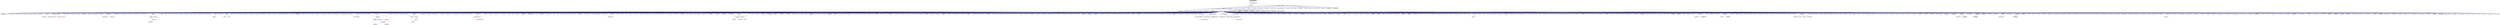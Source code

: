 digraph "apply_continue_callback.hpp"
{
  edge [fontname="Helvetica",fontsize="10",labelfontname="Helvetica",labelfontsize="10"];
  node [fontname="Helvetica",fontsize="10",shape=record];
  Node339 [label="apply_continue_callback.hpp",height=0.2,width=0.4,color="black", fillcolor="grey75", style="filled", fontcolor="black"];
  Node339 -> Node340 [dir="back",color="midnightblue",fontsize="10",style="solid",fontname="Helvetica"];
  Node340 [label="apply_colocated_callback.hpp",height=0.2,width=0.4,color="black", fillcolor="white", style="filled",URL="$d4/d64/apply__colocated__callback_8hpp.html"];
  Node340 -> Node341 [dir="back",color="midnightblue",fontsize="10",style="solid",fontname="Helvetica"];
  Node341 [label="applier.hpp",height=0.2,width=0.4,color="black", fillcolor="white", style="filled",URL="$d2/d6f/include_2applier_8hpp.html"];
  Node341 -> Node342 [dir="back",color="midnightblue",fontsize="10",style="solid",fontname="Helvetica"];
  Node342 [label="runtime.hpp",height=0.2,width=0.4,color="black", fillcolor="white", style="filled",URL="$d5/d15/include_2runtime_8hpp.html"];
  Node342 -> Node343 [dir="back",color="midnightblue",fontsize="10",style="solid",fontname="Helvetica"];
  Node343 [label="async_io_action.cpp",height=0.2,width=0.4,color="black", fillcolor="white", style="filled",URL="$d3/df5/async__io__action_8cpp.html"];
  Node342 -> Node344 [dir="back",color="midnightblue",fontsize="10",style="solid",fontname="Helvetica"];
  Node344 [label="async_io_external.cpp",height=0.2,width=0.4,color="black", fillcolor="white", style="filled",URL="$da/d9a/async__io__external_8cpp.html"];
  Node342 -> Node345 [dir="back",color="midnightblue",fontsize="10",style="solid",fontname="Helvetica"];
  Node345 [label="async_io_low_level.cpp",height=0.2,width=0.4,color="black", fillcolor="white", style="filled",URL="$dc/d10/async__io__low__level_8cpp.html"];
  Node342 -> Node346 [dir="back",color="midnightblue",fontsize="10",style="solid",fontname="Helvetica"];
  Node346 [label="async_io_simple.cpp",height=0.2,width=0.4,color="black", fillcolor="white", style="filled",URL="$da/db7/async__io__simple_8cpp.html"];
  Node342 -> Node347 [dir="back",color="midnightblue",fontsize="10",style="solid",fontname="Helvetica"];
  Node347 [label="rnd_future_reduce.cpp",height=0.2,width=0.4,color="black", fillcolor="white", style="filled",URL="$d1/db5/rnd__future__reduce_8cpp.html"];
  Node342 -> Node348 [dir="back",color="midnightblue",fontsize="10",style="solid",fontname="Helvetica"];
  Node348 [label="oversubscribing_resource\l_partitioner.cpp",height=0.2,width=0.4,color="black", fillcolor="white", style="filled",URL="$dd/dee/oversubscribing__resource__partitioner_8cpp.html"];
  Node342 -> Node349 [dir="back",color="midnightblue",fontsize="10",style="solid",fontname="Helvetica"];
  Node349 [label="system_characteristics.hpp",height=0.2,width=0.4,color="black", fillcolor="white", style="filled",URL="$d0/d07/system__characteristics_8hpp.html"];
  Node349 -> Node348 [dir="back",color="midnightblue",fontsize="10",style="solid",fontname="Helvetica"];
  Node349 -> Node350 [dir="back",color="midnightblue",fontsize="10",style="solid",fontname="Helvetica"];
  Node350 [label="simple_resource_partitioner.cpp",height=0.2,width=0.4,color="black", fillcolor="white", style="filled",URL="$d5/df9/simple__resource__partitioner_8cpp.html"];
  Node342 -> Node350 [dir="back",color="midnightblue",fontsize="10",style="solid",fontname="Helvetica"];
  Node342 -> Node351 [dir="back",color="midnightblue",fontsize="10",style="solid",fontname="Helvetica"];
  Node351 [label="hpx.hpp",height=0.2,width=0.4,color="red", fillcolor="white", style="filled",URL="$d0/daa/hpx_8hpp.html"];
  Node351 -> Node352 [dir="back",color="midnightblue",fontsize="10",style="solid",fontname="Helvetica"];
  Node352 [label="1d_stencil_1.cpp",height=0.2,width=0.4,color="black", fillcolor="white", style="filled",URL="$d2/db1/1d__stencil__1_8cpp.html"];
  Node351 -> Node353 [dir="back",color="midnightblue",fontsize="10",style="solid",fontname="Helvetica"];
  Node353 [label="1d_stencil_2.cpp",height=0.2,width=0.4,color="black", fillcolor="white", style="filled",URL="$d3/dd1/1d__stencil__2_8cpp.html"];
  Node351 -> Node354 [dir="back",color="midnightblue",fontsize="10",style="solid",fontname="Helvetica"];
  Node354 [label="1d_stencil_3.cpp",height=0.2,width=0.4,color="black", fillcolor="white", style="filled",URL="$db/d19/1d__stencil__3_8cpp.html"];
  Node351 -> Node355 [dir="back",color="midnightblue",fontsize="10",style="solid",fontname="Helvetica"];
  Node355 [label="1d_stencil_4.cpp",height=0.2,width=0.4,color="black", fillcolor="white", style="filled",URL="$d1/d7d/1d__stencil__4_8cpp.html"];
  Node351 -> Node356 [dir="back",color="midnightblue",fontsize="10",style="solid",fontname="Helvetica"];
  Node356 [label="1d_stencil_4_parallel.cpp",height=0.2,width=0.4,color="black", fillcolor="white", style="filled",URL="$d6/d05/1d__stencil__4__parallel_8cpp.html"];
  Node351 -> Node357 [dir="back",color="midnightblue",fontsize="10",style="solid",fontname="Helvetica"];
  Node357 [label="1d_stencil_4_repart.cpp",height=0.2,width=0.4,color="black", fillcolor="white", style="filled",URL="$d0/d6b/1d__stencil__4__repart_8cpp.html"];
  Node351 -> Node358 [dir="back",color="midnightblue",fontsize="10",style="solid",fontname="Helvetica"];
  Node358 [label="1d_stencil_4_throttle.cpp",height=0.2,width=0.4,color="black", fillcolor="white", style="filled",URL="$d6/de5/1d__stencil__4__throttle_8cpp.html"];
  Node351 -> Node359 [dir="back",color="midnightblue",fontsize="10",style="solid",fontname="Helvetica"];
  Node359 [label="1d_stencil_5.cpp",height=0.2,width=0.4,color="black", fillcolor="white", style="filled",URL="$d7/d2a/1d__stencil__5_8cpp.html"];
  Node351 -> Node360 [dir="back",color="midnightblue",fontsize="10",style="solid",fontname="Helvetica"];
  Node360 [label="1d_stencil_6.cpp",height=0.2,width=0.4,color="black", fillcolor="white", style="filled",URL="$db/de7/1d__stencil__6_8cpp.html"];
  Node351 -> Node361 [dir="back",color="midnightblue",fontsize="10",style="solid",fontname="Helvetica"];
  Node361 [label="1d_stencil_7.cpp",height=0.2,width=0.4,color="black", fillcolor="white", style="filled",URL="$d4/d5a/1d__stencil__7_8cpp.html"];
  Node351 -> Node362 [dir="back",color="midnightblue",fontsize="10",style="solid",fontname="Helvetica"];
  Node362 [label="1d_stencil_8.cpp",height=0.2,width=0.4,color="black", fillcolor="white", style="filled",URL="$df/de0/1d__stencil__8_8cpp.html"];
  Node351 -> Node363 [dir="back",color="midnightblue",fontsize="10",style="solid",fontname="Helvetica"];
  Node363 [label="accumulator.cpp",height=0.2,width=0.4,color="black", fillcolor="white", style="filled",URL="$d1/d81/accumulator_8cpp.html"];
  Node351 -> Node364 [dir="back",color="midnightblue",fontsize="10",style="solid",fontname="Helvetica"];
  Node364 [label="accumulator.hpp",height=0.2,width=0.4,color="red", fillcolor="white", style="filled",URL="$d4/d9d/server_2accumulator_8hpp.html"];
  Node364 -> Node363 [dir="back",color="midnightblue",fontsize="10",style="solid",fontname="Helvetica"];
  Node351 -> Node367 [dir="back",color="midnightblue",fontsize="10",style="solid",fontname="Helvetica"];
  Node367 [label="template_function_accumulator.hpp",height=0.2,width=0.4,color="black", fillcolor="white", style="filled",URL="$d7/da6/server_2template__function__accumulator_8hpp.html"];
  Node367 -> Node368 [dir="back",color="midnightblue",fontsize="10",style="solid",fontname="Helvetica"];
  Node368 [label="template_function_accumulator.cpp",height=0.2,width=0.4,color="black", fillcolor="white", style="filled",URL="$d5/d02/template__function__accumulator_8cpp.html"];
  Node367 -> Node369 [dir="back",color="midnightblue",fontsize="10",style="solid",fontname="Helvetica"];
  Node369 [label="template_function_accumulator.hpp",height=0.2,width=0.4,color="red", fillcolor="white", style="filled",URL="$d3/de9/template__function__accumulator_8hpp.html"];
  Node351 -> Node371 [dir="back",color="midnightblue",fontsize="10",style="solid",fontname="Helvetica"];
  Node371 [label="template_accumulator.cpp",height=0.2,width=0.4,color="black", fillcolor="white", style="filled",URL="$d0/d4a/template__accumulator_8cpp.html"];
  Node351 -> Node368 [dir="back",color="midnightblue",fontsize="10",style="solid",fontname="Helvetica"];
  Node351 -> Node369 [dir="back",color="midnightblue",fontsize="10",style="solid",fontname="Helvetica"];
  Node351 -> Node372 [dir="back",color="midnightblue",fontsize="10",style="solid",fontname="Helvetica"];
  Node372 [label="allgather_module.cpp",height=0.2,width=0.4,color="black", fillcolor="white", style="filled",URL="$df/de4/allgather__module_8cpp.html"];
  Node351 -> Node373 [dir="back",color="midnightblue",fontsize="10",style="solid",fontname="Helvetica"];
  Node373 [label="allgather.cpp",height=0.2,width=0.4,color="black", fillcolor="white", style="filled",URL="$d7/d06/allgather_8cpp.html"];
  Node351 -> Node374 [dir="back",color="midnightblue",fontsize="10",style="solid",fontname="Helvetica"];
  Node374 [label="allgather_and_gate.cpp",height=0.2,width=0.4,color="black", fillcolor="white", style="filled",URL="$d1/d56/allgather__and__gate_8cpp.html"];
  Node351 -> Node375 [dir="back",color="midnightblue",fontsize="10",style="solid",fontname="Helvetica"];
  Node375 [label="ag_client.cpp",height=0.2,width=0.4,color="black", fillcolor="white", style="filled",URL="$d4/d5d/ag__client_8cpp.html"];
  Node351 -> Node376 [dir="back",color="midnightblue",fontsize="10",style="solid",fontname="Helvetica"];
  Node376 [label="hpx_thread_phase.cpp",height=0.2,width=0.4,color="black", fillcolor="white", style="filled",URL="$d5/dca/hpx__thread__phase_8cpp.html"];
  Node351 -> Node377 [dir="back",color="midnightblue",fontsize="10",style="solid",fontname="Helvetica"];
  Node377 [label="os_thread_num.cpp",height=0.2,width=0.4,color="black", fillcolor="white", style="filled",URL="$d2/dfb/os__thread__num_8cpp.html"];
  Node351 -> Node378 [dir="back",color="midnightblue",fontsize="10",style="solid",fontname="Helvetica"];
  Node378 [label="cancelable_action.cpp",height=0.2,width=0.4,color="black", fillcolor="white", style="filled",URL="$d5/d0c/cancelable__action_8cpp.html"];
  Node351 -> Node379 [dir="back",color="midnightblue",fontsize="10",style="solid",fontname="Helvetica"];
  Node379 [label="cancelable_action.hpp",height=0.2,width=0.4,color="black", fillcolor="white", style="filled",URL="$d5/d4d/server_2cancelable__action_8hpp.html"];
  Node379 -> Node378 [dir="back",color="midnightblue",fontsize="10",style="solid",fontname="Helvetica"];
  Node379 -> Node380 [dir="back",color="midnightblue",fontsize="10",style="solid",fontname="Helvetica"];
  Node380 [label="cancelable_action.hpp",height=0.2,width=0.4,color="red", fillcolor="white", style="filled",URL="$d0/da3/stubs_2cancelable__action_8hpp.html"];
  Node351 -> Node380 [dir="back",color="midnightblue",fontsize="10",style="solid",fontname="Helvetica"];
  Node351 -> Node382 [dir="back",color="midnightblue",fontsize="10",style="solid",fontname="Helvetica"];
  Node382 [label="cancelable_action_client.cpp",height=0.2,width=0.4,color="black", fillcolor="white", style="filled",URL="$d1/db8/cancelable__action__client_8cpp.html"];
  Node351 -> Node383 [dir="back",color="midnightblue",fontsize="10",style="solid",fontname="Helvetica"];
  Node383 [label="cublas_matmul.cpp",height=0.2,width=0.4,color="black", fillcolor="white", style="filled",URL="$dd/d84/cublas__matmul_8cpp.html"];
  Node351 -> Node384 [dir="back",color="midnightblue",fontsize="10",style="solid",fontname="Helvetica"];
  Node384 [label="win_perf_counters.cpp",height=0.2,width=0.4,color="black", fillcolor="white", style="filled",URL="$d8/d11/win__perf__counters_8cpp.html"];
  Node351 -> Node385 [dir="back",color="midnightblue",fontsize="10",style="solid",fontname="Helvetica"];
  Node385 [label="win_perf_counters.hpp",height=0.2,width=0.4,color="black", fillcolor="white", style="filled",URL="$d5/da7/win__perf__counters_8hpp.html"];
  Node351 -> Node386 [dir="back",color="midnightblue",fontsize="10",style="solid",fontname="Helvetica"];
  Node386 [label="hello_world_component.hpp",height=0.2,width=0.4,color="red", fillcolor="white", style="filled",URL="$df/df0/hello__world__component_8hpp.html"];
  Node351 -> Node389 [dir="back",color="midnightblue",fontsize="10",style="solid",fontname="Helvetica"];
  Node389 [label="interpolate1d.cpp",height=0.2,width=0.4,color="black", fillcolor="white", style="filled",URL="$d0/d05/interpolate1d_8cpp.html"];
  Node351 -> Node390 [dir="back",color="midnightblue",fontsize="10",style="solid",fontname="Helvetica"];
  Node390 [label="partition.hpp",height=0.2,width=0.4,color="black", fillcolor="white", style="filled",URL="$d0/d7a/examples_2interpolate1d_2interpolate1d_2partition_8hpp.html"];
  Node390 -> Node389 [dir="back",color="midnightblue",fontsize="10",style="solid",fontname="Helvetica"];
  Node390 -> Node391 [dir="back",color="midnightblue",fontsize="10",style="solid",fontname="Helvetica"];
  Node391 [label="interpolate1d.hpp",height=0.2,width=0.4,color="red", fillcolor="white", style="filled",URL="$d4/dc7/interpolate1d_8hpp.html"];
  Node391 -> Node389 [dir="back",color="midnightblue",fontsize="10",style="solid",fontname="Helvetica"];
  Node351 -> Node393 [dir="back",color="midnightblue",fontsize="10",style="solid",fontname="Helvetica"];
  Node393 [label="partition.hpp",height=0.2,width=0.4,color="black", fillcolor="white", style="filled",URL="$d0/dff/examples_2interpolate1d_2interpolate1d_2server_2partition_8hpp.html"];
  Node393 -> Node390 [dir="back",color="midnightblue",fontsize="10",style="solid",fontname="Helvetica"];
  Node393 -> Node394 [dir="back",color="midnightblue",fontsize="10",style="solid",fontname="Helvetica"];
  Node394 [label="partition.cpp",height=0.2,width=0.4,color="black", fillcolor="white", style="filled",URL="$d0/d4f/examples_2interpolate1d_2interpolate1d_2server_2partition_8cpp.html"];
  Node351 -> Node391 [dir="back",color="midnightblue",fontsize="10",style="solid",fontname="Helvetica"];
  Node351 -> Node395 [dir="back",color="midnightblue",fontsize="10",style="solid",fontname="Helvetica"];
  Node395 [label="read_values.cpp",height=0.2,width=0.4,color="black", fillcolor="white", style="filled",URL="$d0/d8c/interpolate1d_2interpolate1d_2read__values_8cpp.html"];
  Node351 -> Node394 [dir="back",color="midnightblue",fontsize="10",style="solid",fontname="Helvetica"];
  Node351 -> Node396 [dir="back",color="midnightblue",fontsize="10",style="solid",fontname="Helvetica"];
  Node396 [label="jacobi.cpp",height=0.2,width=0.4,color="black", fillcolor="white", style="filled",URL="$d2/d27/jacobi_8cpp.html"];
  Node351 -> Node397 [dir="back",color="midnightblue",fontsize="10",style="solid",fontname="Helvetica"];
  Node397 [label="grid.cpp",height=0.2,width=0.4,color="black", fillcolor="white", style="filled",URL="$d6/d1b/jacobi__component_2grid_8cpp.html"];
  Node351 -> Node398 [dir="back",color="midnightblue",fontsize="10",style="solid",fontname="Helvetica"];
  Node398 [label="row.cpp",height=0.2,width=0.4,color="black", fillcolor="white", style="filled",URL="$d3/d86/server_2row_8cpp.html"];
  Node351 -> Node399 [dir="back",color="midnightblue",fontsize="10",style="solid",fontname="Helvetica"];
  Node399 [label="solver.cpp",height=0.2,width=0.4,color="black", fillcolor="white", style="filled",URL="$d6/d94/solver_8cpp.html"];
  Node351 -> Node400 [dir="back",color="midnightblue",fontsize="10",style="solid",fontname="Helvetica"];
  Node400 [label="stencil_iterator.cpp",height=0.2,width=0.4,color="black", fillcolor="white", style="filled",URL="$d6/de1/server_2stencil__iterator_8cpp.html"];
  Node351 -> Node401 [dir="back",color="midnightblue",fontsize="10",style="solid",fontname="Helvetica"];
  Node401 [label="stencil_iterator.cpp",height=0.2,width=0.4,color="black", fillcolor="white", style="filled",URL="$d7/d71/stencil__iterator_8cpp.html"];
  Node351 -> Node402 [dir="back",color="midnightblue",fontsize="10",style="solid",fontname="Helvetica"];
  Node402 [label="jacobi.cpp",height=0.2,width=0.4,color="black", fillcolor="white", style="filled",URL="$d3/d44/smp_2jacobi_8cpp.html"];
  Node351 -> Node403 [dir="back",color="midnightblue",fontsize="10",style="solid",fontname="Helvetica"];
  Node403 [label="jacobi_hpx.cpp",height=0.2,width=0.4,color="black", fillcolor="white", style="filled",URL="$d8/d72/jacobi__hpx_8cpp.html"];
  Node351 -> Node404 [dir="back",color="midnightblue",fontsize="10",style="solid",fontname="Helvetica"];
  Node404 [label="jacobi_nonuniform.cpp",height=0.2,width=0.4,color="black", fillcolor="white", style="filled",URL="$dd/ddc/jacobi__nonuniform_8cpp.html"];
  Node351 -> Node405 [dir="back",color="midnightblue",fontsize="10",style="solid",fontname="Helvetica"];
  Node405 [label="jacobi_nonuniform_hpx.cpp",height=0.2,width=0.4,color="black", fillcolor="white", style="filled",URL="$de/d56/jacobi__nonuniform__hpx_8cpp.html"];
  Node351 -> Node406 [dir="back",color="midnightblue",fontsize="10",style="solid",fontname="Helvetica"];
  Node406 [label="nqueen.cpp",height=0.2,width=0.4,color="black", fillcolor="white", style="filled",URL="$db/dca/nqueen_8cpp.html"];
  Node351 -> Node407 [dir="back",color="midnightblue",fontsize="10",style="solid",fontname="Helvetica"];
  Node407 [label="nqueen.hpp",height=0.2,width=0.4,color="red", fillcolor="white", style="filled",URL="$de/d58/server_2nqueen_8hpp.html"];
  Node407 -> Node406 [dir="back",color="midnightblue",fontsize="10",style="solid",fontname="Helvetica"];
  Node351 -> Node410 [dir="back",color="midnightblue",fontsize="10",style="solid",fontname="Helvetica"];
  Node410 [label="nqueen_client.cpp",height=0.2,width=0.4,color="black", fillcolor="white", style="filled",URL="$d3/d5e/nqueen__client_8cpp.html"];
  Node351 -> Node411 [dir="back",color="midnightblue",fontsize="10",style="solid",fontname="Helvetica"];
  Node411 [label="sine.cpp",height=0.2,width=0.4,color="black", fillcolor="white", style="filled",URL="$d3/d0d/server_2sine_8cpp.html"];
  Node351 -> Node412 [dir="back",color="midnightblue",fontsize="10",style="solid",fontname="Helvetica"];
  Node412 [label="sine.hpp",height=0.2,width=0.4,color="black", fillcolor="white", style="filled",URL="$d8/dac/sine_8hpp.html"];
  Node412 -> Node411 [dir="back",color="midnightblue",fontsize="10",style="solid",fontname="Helvetica"];
  Node412 -> Node413 [dir="back",color="midnightblue",fontsize="10",style="solid",fontname="Helvetica"];
  Node413 [label="sine.cpp",height=0.2,width=0.4,color="black", fillcolor="white", style="filled",URL="$d5/dd8/sine_8cpp.html"];
  Node351 -> Node413 [dir="back",color="midnightblue",fontsize="10",style="solid",fontname="Helvetica"];
  Node351 -> Node414 [dir="back",color="midnightblue",fontsize="10",style="solid",fontname="Helvetica"];
  Node414 [label="sine_client.cpp",height=0.2,width=0.4,color="black", fillcolor="white", style="filled",URL="$db/d62/sine__client_8cpp.html"];
  Node351 -> Node415 [dir="back",color="midnightblue",fontsize="10",style="solid",fontname="Helvetica"];
  Node415 [label="qt.cpp",height=0.2,width=0.4,color="black", fillcolor="white", style="filled",URL="$df/d90/qt_8cpp.html"];
  Node351 -> Node416 [dir="back",color="midnightblue",fontsize="10",style="solid",fontname="Helvetica"];
  Node416 [label="queue_client.cpp",height=0.2,width=0.4,color="black", fillcolor="white", style="filled",URL="$d7/d96/queue__client_8cpp.html"];
  Node351 -> Node417 [dir="back",color="midnightblue",fontsize="10",style="solid",fontname="Helvetica"];
  Node417 [label="customize_async.cpp",height=0.2,width=0.4,color="black", fillcolor="white", style="filled",URL="$d0/d82/customize__async_8cpp.html"];
  Node351 -> Node418 [dir="back",color="midnightblue",fontsize="10",style="solid",fontname="Helvetica"];
  Node418 [label="data_actions.cpp",height=0.2,width=0.4,color="black", fillcolor="white", style="filled",URL="$dc/d68/data__actions_8cpp.html"];
  Node351 -> Node419 [dir="back",color="midnightblue",fontsize="10",style="solid",fontname="Helvetica"];
  Node419 [label="error_handling.cpp",height=0.2,width=0.4,color="black", fillcolor="white", style="filled",URL="$d9/d96/error__handling_8cpp.html"];
  Node351 -> Node420 [dir="back",color="midnightblue",fontsize="10",style="solid",fontname="Helvetica"];
  Node420 [label="event_synchronization.cpp",height=0.2,width=0.4,color="black", fillcolor="white", style="filled",URL="$d0/d35/event__synchronization_8cpp.html"];
  Node351 -> Node421 [dir="back",color="midnightblue",fontsize="10",style="solid",fontname="Helvetica"];
  Node421 [label="factorial.cpp",height=0.2,width=0.4,color="black", fillcolor="white", style="filled",URL="$d9/d00/factorial_8cpp.html"];
  Node351 -> Node422 [dir="back",color="midnightblue",fontsize="10",style="solid",fontname="Helvetica"];
  Node422 [label="file_serialization.cpp",height=0.2,width=0.4,color="black", fillcolor="white", style="filled",URL="$de/d58/file__serialization_8cpp.html"];
  Node351 -> Node423 [dir="back",color="midnightblue",fontsize="10",style="solid",fontname="Helvetica"];
  Node423 [label="init_globally.cpp",height=0.2,width=0.4,color="black", fillcolor="white", style="filled",URL="$d6/dad/init__globally_8cpp.html"];
  Node351 -> Node424 [dir="back",color="midnightblue",fontsize="10",style="solid",fontname="Helvetica"];
  Node424 [label="interest_calculator.cpp",height=0.2,width=0.4,color="black", fillcolor="white", style="filled",URL="$d2/d86/interest__calculator_8cpp.html"];
  Node351 -> Node425 [dir="back",color="midnightblue",fontsize="10",style="solid",fontname="Helvetica"];
  Node425 [label="non_atomic_rma.cpp",height=0.2,width=0.4,color="black", fillcolor="white", style="filled",URL="$d7/d8b/non__atomic__rma_8cpp.html"];
  Node351 -> Node426 [dir="back",color="midnightblue",fontsize="10",style="solid",fontname="Helvetica"];
  Node426 [label="partitioned_vector\l_spmd_foreach.cpp",height=0.2,width=0.4,color="black", fillcolor="white", style="filled",URL="$db/d7c/partitioned__vector__spmd__foreach_8cpp.html"];
  Node351 -> Node427 [dir="back",color="midnightblue",fontsize="10",style="solid",fontname="Helvetica"];
  Node427 [label="pipeline1.cpp",height=0.2,width=0.4,color="black", fillcolor="white", style="filled",URL="$d5/d77/pipeline1_8cpp.html"];
  Node351 -> Node428 [dir="back",color="midnightblue",fontsize="10",style="solid",fontname="Helvetica"];
  Node428 [label="quicksort.cpp",height=0.2,width=0.4,color="black", fillcolor="white", style="filled",URL="$d3/d1e/quicksort_8cpp.html"];
  Node351 -> Node429 [dir="back",color="midnightblue",fontsize="10",style="solid",fontname="Helvetica"];
  Node429 [label="receive_buffer.cpp",height=0.2,width=0.4,color="black", fillcolor="white", style="filled",URL="$d7/d10/receive__buffer_8cpp.html"];
  Node351 -> Node430 [dir="back",color="midnightblue",fontsize="10",style="solid",fontname="Helvetica"];
  Node430 [label="safe_object.cpp",height=0.2,width=0.4,color="black", fillcolor="white", style="filled",URL="$dd/d52/safe__object_8cpp.html"];
  Node351 -> Node431 [dir="back",color="midnightblue",fontsize="10",style="solid",fontname="Helvetica"];
  Node431 [label="sort_by_key_demo.cpp",height=0.2,width=0.4,color="black", fillcolor="white", style="filled",URL="$da/d20/sort__by__key__demo_8cpp.html"];
  Node351 -> Node432 [dir="back",color="midnightblue",fontsize="10",style="solid",fontname="Helvetica"];
  Node432 [label="timed_wake.cpp",height=0.2,width=0.4,color="black", fillcolor="white", style="filled",URL="$d8/df9/timed__wake_8cpp.html"];
  Node351 -> Node433 [dir="back",color="midnightblue",fontsize="10",style="solid",fontname="Helvetica"];
  Node433 [label="vector_counting_dotproduct.cpp",height=0.2,width=0.4,color="black", fillcolor="white", style="filled",URL="$df/de9/vector__counting__dotproduct_8cpp.html"];
  Node351 -> Node434 [dir="back",color="midnightblue",fontsize="10",style="solid",fontname="Helvetica"];
  Node434 [label="vector_zip_dotproduct.cpp",height=0.2,width=0.4,color="black", fillcolor="white", style="filled",URL="$dc/d18/vector__zip__dotproduct_8cpp.html"];
  Node351 -> Node435 [dir="back",color="midnightblue",fontsize="10",style="solid",fontname="Helvetica"];
  Node435 [label="zerocopy_rdma.cpp",height=0.2,width=0.4,color="black", fillcolor="white", style="filled",URL="$d1/dad/zerocopy__rdma_8cpp.html"];
  Node351 -> Node436 [dir="back",color="midnightblue",fontsize="10",style="solid",fontname="Helvetica"];
  Node436 [label="random_mem_access.cpp",height=0.2,width=0.4,color="black", fillcolor="white", style="filled",URL="$d1/d51/random__mem__access_8cpp.html"];
  Node351 -> Node437 [dir="back",color="midnightblue",fontsize="10",style="solid",fontname="Helvetica"];
  Node437 [label="random_mem_access.hpp",height=0.2,width=0.4,color="red", fillcolor="white", style="filled",URL="$d0/d19/server_2random__mem__access_8hpp.html"];
  Node437 -> Node436 [dir="back",color="midnightblue",fontsize="10",style="solid",fontname="Helvetica"];
  Node351 -> Node440 [dir="back",color="midnightblue",fontsize="10",style="solid",fontname="Helvetica"];
  Node440 [label="random_mem_access_client.cpp",height=0.2,width=0.4,color="black", fillcolor="white", style="filled",URL="$df/d1b/random__mem__access__client_8cpp.html"];
  Node351 -> Node348 [dir="back",color="midnightblue",fontsize="10",style="solid",fontname="Helvetica"];
  Node351 -> Node350 [dir="back",color="midnightblue",fontsize="10",style="solid",fontname="Helvetica"];
  Node351 -> Node441 [dir="back",color="midnightblue",fontsize="10",style="solid",fontname="Helvetica"];
  Node441 [label="dimension.hpp",height=0.2,width=0.4,color="red", fillcolor="white", style="filled",URL="$d6/d39/sheneos_2sheneos_2dimension_8hpp.html"];
  Node441 -> Node447 [dir="back",color="midnightblue",fontsize="10",style="solid",fontname="Helvetica"];
  Node447 [label="partition3d.hpp",height=0.2,width=0.4,color="black", fillcolor="white", style="filled",URL="$dd/dbf/server_2partition3d_8hpp.html"];
  Node447 -> Node448 [dir="back",color="midnightblue",fontsize="10",style="solid",fontname="Helvetica"];
  Node448 [label="partition3d.hpp",height=0.2,width=0.4,color="black", fillcolor="white", style="filled",URL="$d1/d50/partition3d_8hpp.html"];
  Node448 -> Node444 [dir="back",color="midnightblue",fontsize="10",style="solid",fontname="Helvetica"];
  Node444 [label="interpolator.cpp",height=0.2,width=0.4,color="black", fillcolor="white", style="filled",URL="$d5/d02/interpolator_8cpp.html"];
  Node448 -> Node449 [dir="back",color="midnightblue",fontsize="10",style="solid",fontname="Helvetica"];
  Node449 [label="interpolator.hpp",height=0.2,width=0.4,color="red", fillcolor="white", style="filled",URL="$dc/d3b/interpolator_8hpp.html"];
  Node449 -> Node444 [dir="back",color="midnightblue",fontsize="10",style="solid",fontname="Helvetica"];
  Node449 -> Node452 [dir="back",color="midnightblue",fontsize="10",style="solid",fontname="Helvetica"];
  Node452 [label="sheneos_test.cpp",height=0.2,width=0.4,color="black", fillcolor="white", style="filled",URL="$d4/d6e/sheneos__test_8cpp.html"];
  Node447 -> Node446 [dir="back",color="midnightblue",fontsize="10",style="solid",fontname="Helvetica"];
  Node446 [label="partition3d.cpp",height=0.2,width=0.4,color="black", fillcolor="white", style="filled",URL="$de/d70/partition3d_8cpp.html"];
  Node351 -> Node444 [dir="back",color="midnightblue",fontsize="10",style="solid",fontname="Helvetica"];
  Node351 -> Node448 [dir="back",color="midnightblue",fontsize="10",style="solid",fontname="Helvetica"];
  Node351 -> Node447 [dir="back",color="midnightblue",fontsize="10",style="solid",fontname="Helvetica"];
  Node351 -> Node449 [dir="back",color="midnightblue",fontsize="10",style="solid",fontname="Helvetica"];
  Node351 -> Node453 [dir="back",color="midnightblue",fontsize="10",style="solid",fontname="Helvetica"];
  Node453 [label="configuration.hpp",height=0.2,width=0.4,color="red", fillcolor="white", style="filled",URL="$dc/d0a/configuration_8hpp.html"];
  Node453 -> Node449 [dir="back",color="midnightblue",fontsize="10",style="solid",fontname="Helvetica"];
  Node351 -> Node445 [dir="back",color="midnightblue",fontsize="10",style="solid",fontname="Helvetica"];
  Node445 [label="read_values.cpp",height=0.2,width=0.4,color="black", fillcolor="white", style="filled",URL="$d7/da4/sheneos_2sheneos_2read__values_8cpp.html"];
  Node351 -> Node446 [dir="back",color="midnightblue",fontsize="10",style="solid",fontname="Helvetica"];
  Node351 -> Node452 [dir="back",color="midnightblue",fontsize="10",style="solid",fontname="Helvetica"];
  Node351 -> Node455 [dir="back",color="midnightblue",fontsize="10",style="solid",fontname="Helvetica"];
  Node455 [label="startup_shutdown.cpp",height=0.2,width=0.4,color="black", fillcolor="white", style="filled",URL="$d3/dfc/server_2startup__shutdown_8cpp.html"];
  Node351 -> Node456 [dir="back",color="midnightblue",fontsize="10",style="solid",fontname="Helvetica"];
  Node456 [label="startup_shutdown.cpp",height=0.2,width=0.4,color="black", fillcolor="white", style="filled",URL="$d0/ddb/startup__shutdown_8cpp.html"];
  Node351 -> Node457 [dir="back",color="midnightblue",fontsize="10",style="solid",fontname="Helvetica"];
  Node457 [label="spin.cpp",height=0.2,width=0.4,color="black", fillcolor="white", style="filled",URL="$d7/df2/spin_8cpp.html"];
  Node351 -> Node458 [dir="back",color="midnightblue",fontsize="10",style="solid",fontname="Helvetica"];
  Node458 [label="throttle.cpp",height=0.2,width=0.4,color="black", fillcolor="white", style="filled",URL="$de/d56/server_2throttle_8cpp.html"];
  Node351 -> Node459 [dir="back",color="midnightblue",fontsize="10",style="solid",fontname="Helvetica"];
  Node459 [label="throttle.hpp",height=0.2,width=0.4,color="black", fillcolor="white", style="filled",URL="$db/dc9/server_2throttle_8hpp.html"];
  Node459 -> Node458 [dir="back",color="midnightblue",fontsize="10",style="solid",fontname="Helvetica"];
  Node459 -> Node460 [dir="back",color="midnightblue",fontsize="10",style="solid",fontname="Helvetica"];
  Node460 [label="throttle.hpp",height=0.2,width=0.4,color="black", fillcolor="white", style="filled",URL="$d5/dec/stubs_2throttle_8hpp.html"];
  Node460 -> Node461 [dir="back",color="midnightblue",fontsize="10",style="solid",fontname="Helvetica"];
  Node461 [label="throttle.hpp",height=0.2,width=0.4,color="red", fillcolor="white", style="filled",URL="$d2/d2e/throttle_8hpp.html"];
  Node461 -> Node462 [dir="back",color="midnightblue",fontsize="10",style="solid",fontname="Helvetica"];
  Node462 [label="throttle.cpp",height=0.2,width=0.4,color="black", fillcolor="white", style="filled",URL="$db/d02/throttle_8cpp.html"];
  Node351 -> Node460 [dir="back",color="midnightblue",fontsize="10",style="solid",fontname="Helvetica"];
  Node351 -> Node462 [dir="back",color="midnightblue",fontsize="10",style="solid",fontname="Helvetica"];
  Node351 -> Node461 [dir="back",color="midnightblue",fontsize="10",style="solid",fontname="Helvetica"];
  Node351 -> Node464 [dir="back",color="midnightblue",fontsize="10",style="solid",fontname="Helvetica"];
  Node464 [label="transpose_await.cpp",height=0.2,width=0.4,color="black", fillcolor="white", style="filled",URL="$de/d68/transpose__await_8cpp.html"];
  Node351 -> Node465 [dir="back",color="midnightblue",fontsize="10",style="solid",fontname="Helvetica"];
  Node465 [label="transpose_block.cpp",height=0.2,width=0.4,color="black", fillcolor="white", style="filled",URL="$d0/de1/transpose__block_8cpp.html"];
  Node351 -> Node466 [dir="back",color="midnightblue",fontsize="10",style="solid",fontname="Helvetica"];
  Node466 [label="transpose_block_numa.cpp",height=0.2,width=0.4,color="black", fillcolor="white", style="filled",URL="$dd/d3b/transpose__block__numa_8cpp.html"];
  Node351 -> Node467 [dir="back",color="midnightblue",fontsize="10",style="solid",fontname="Helvetica"];
  Node467 [label="transpose_serial.cpp",height=0.2,width=0.4,color="black", fillcolor="white", style="filled",URL="$db/d74/transpose__serial_8cpp.html"];
  Node351 -> Node468 [dir="back",color="midnightblue",fontsize="10",style="solid",fontname="Helvetica"];
  Node468 [label="transpose_serial_block.cpp",height=0.2,width=0.4,color="black", fillcolor="white", style="filled",URL="$d8/daa/transpose__serial__block_8cpp.html"];
  Node351 -> Node469 [dir="back",color="midnightblue",fontsize="10",style="solid",fontname="Helvetica"];
  Node469 [label="transpose_serial_vector.cpp",height=0.2,width=0.4,color="black", fillcolor="white", style="filled",URL="$d4/d04/transpose__serial__vector_8cpp.html"];
  Node351 -> Node470 [dir="back",color="midnightblue",fontsize="10",style="solid",fontname="Helvetica"];
  Node470 [label="transpose_smp.cpp",height=0.2,width=0.4,color="black", fillcolor="white", style="filled",URL="$d2/d99/transpose__smp_8cpp.html"];
  Node351 -> Node471 [dir="back",color="midnightblue",fontsize="10",style="solid",fontname="Helvetica"];
  Node471 [label="transpose_smp_block.cpp",height=0.2,width=0.4,color="black", fillcolor="white", style="filled",URL="$da/d4d/transpose__smp__block_8cpp.html"];
  Node351 -> Node472 [dir="back",color="midnightblue",fontsize="10",style="solid",fontname="Helvetica"];
  Node472 [label="simple_central_tuplespace.hpp",height=0.2,width=0.4,color="red", fillcolor="white", style="filled",URL="$db/d69/server_2simple__central__tuplespace_8hpp.html"];
  Node472 -> Node473 [dir="back",color="midnightblue",fontsize="10",style="solid",fontname="Helvetica"];
  Node473 [label="simple_central_tuplespace.cpp",height=0.2,width=0.4,color="black", fillcolor="white", style="filled",URL="$d3/dec/simple__central__tuplespace_8cpp.html"];
  Node351 -> Node477 [dir="back",color="midnightblue",fontsize="10",style="solid",fontname="Helvetica"];
  Node477 [label="tuples_warehouse.hpp",height=0.2,width=0.4,color="black", fillcolor="white", style="filled",URL="$da/de6/tuples__warehouse_8hpp.html"];
  Node477 -> Node472 [dir="back",color="midnightblue",fontsize="10",style="solid",fontname="Helvetica"];
  Node351 -> Node473 [dir="back",color="midnightblue",fontsize="10",style="solid",fontname="Helvetica"];
  Node351 -> Node478 [dir="back",color="midnightblue",fontsize="10",style="solid",fontname="Helvetica"];
  Node478 [label="hpx_runtime.cpp",height=0.2,width=0.4,color="black", fillcolor="white", style="filled",URL="$d7/d1e/hpx__runtime_8cpp.html"];
  Node351 -> Node479 [dir="back",color="midnightblue",fontsize="10",style="solid",fontname="Helvetica"];
  Node479 [label="synchronize.cpp",height=0.2,width=0.4,color="black", fillcolor="white", style="filled",URL="$da/da2/synchronize_8cpp.html"];
  Node351 -> Node480 [dir="back",color="midnightblue",fontsize="10",style="solid",fontname="Helvetica"];
  Node480 [label="agas_cache_timings.cpp",height=0.2,width=0.4,color="black", fillcolor="white", style="filled",URL="$dd/d37/agas__cache__timings_8cpp.html"];
  Node351 -> Node481 [dir="back",color="midnightblue",fontsize="10",style="solid",fontname="Helvetica"];
  Node481 [label="async_overheads.cpp",height=0.2,width=0.4,color="black", fillcolor="white", style="filled",URL="$de/da6/async__overheads_8cpp.html"];
  Node351 -> Node482 [dir="back",color="midnightblue",fontsize="10",style="solid",fontname="Helvetica"];
  Node482 [label="coroutines_call_overhead.cpp",height=0.2,width=0.4,color="black", fillcolor="white", style="filled",URL="$da/d1e/coroutines__call__overhead_8cpp.html"];
  Node351 -> Node483 [dir="back",color="midnightblue",fontsize="10",style="solid",fontname="Helvetica"];
  Node483 [label="foreach_scaling.cpp",height=0.2,width=0.4,color="black", fillcolor="white", style="filled",URL="$d4/d94/foreach__scaling_8cpp.html"];
  Node351 -> Node484 [dir="back",color="midnightblue",fontsize="10",style="solid",fontname="Helvetica"];
  Node484 [label="function_object_wrapper\l_overhead.cpp",height=0.2,width=0.4,color="black", fillcolor="white", style="filled",URL="$d5/d6f/function__object__wrapper__overhead_8cpp.html"];
  Node351 -> Node485 [dir="back",color="midnightblue",fontsize="10",style="solid",fontname="Helvetica"];
  Node485 [label="hpx_homogeneous_timed\l_task_spawn_executors.cpp",height=0.2,width=0.4,color="black", fillcolor="white", style="filled",URL="$d1/d3b/hpx__homogeneous__timed__task__spawn__executors_8cpp.html"];
  Node351 -> Node486 [dir="back",color="midnightblue",fontsize="10",style="solid",fontname="Helvetica"];
  Node486 [label="htts2_hpx.cpp",height=0.2,width=0.4,color="black", fillcolor="white", style="filled",URL="$d2/daf/htts2__hpx_8cpp.html"];
  Node351 -> Node487 [dir="back",color="midnightblue",fontsize="10",style="solid",fontname="Helvetica"];
  Node487 [label="partitioned_vector\l_foreach.cpp",height=0.2,width=0.4,color="black", fillcolor="white", style="filled",URL="$df/d5f/partitioned__vector__foreach_8cpp.html"];
  Node351 -> Node488 [dir="back",color="midnightblue",fontsize="10",style="solid",fontname="Helvetica"];
  Node488 [label="serialization_overhead.cpp",height=0.2,width=0.4,color="black", fillcolor="white", style="filled",URL="$d3/df8/serialization__overhead_8cpp.html"];
  Node351 -> Node489 [dir="back",color="midnightblue",fontsize="10",style="solid",fontname="Helvetica"];
  Node489 [label="sizeof.cpp",height=0.2,width=0.4,color="black", fillcolor="white", style="filled",URL="$d3/d0f/sizeof_8cpp.html"];
  Node351 -> Node490 [dir="back",color="midnightblue",fontsize="10",style="solid",fontname="Helvetica"];
  Node490 [label="skynet.cpp",height=0.2,width=0.4,color="black", fillcolor="white", style="filled",URL="$d0/dc3/skynet_8cpp.html"];
  Node351 -> Node491 [dir="back",color="midnightblue",fontsize="10",style="solid",fontname="Helvetica"];
  Node491 [label="stencil3_iterators.cpp",height=0.2,width=0.4,color="black", fillcolor="white", style="filled",URL="$db/d9e/stencil3__iterators_8cpp.html"];
  Node351 -> Node492 [dir="back",color="midnightblue",fontsize="10",style="solid",fontname="Helvetica"];
  Node492 [label="stream.cpp",height=0.2,width=0.4,color="black", fillcolor="white", style="filled",URL="$da/d5f/stream_8cpp.html"];
  Node351 -> Node493 [dir="back",color="midnightblue",fontsize="10",style="solid",fontname="Helvetica"];
  Node493 [label="timed_task_spawn.cpp",height=0.2,width=0.4,color="black", fillcolor="white", style="filled",URL="$df/de1/timed__task__spawn_8cpp.html"];
  Node351 -> Node494 [dir="back",color="midnightblue",fontsize="10",style="solid",fontname="Helvetica"];
  Node494 [label="transform_reduce_binary\l_scaling.cpp",height=0.2,width=0.4,color="black", fillcolor="white", style="filled",URL="$d1/dae/transform__reduce__binary__scaling_8cpp.html"];
  Node351 -> Node495 [dir="back",color="midnightblue",fontsize="10",style="solid",fontname="Helvetica"];
  Node495 [label="transform_reduce_scaling.cpp",height=0.2,width=0.4,color="black", fillcolor="white", style="filled",URL="$db/d2a/transform__reduce__scaling_8cpp.html"];
  Node351 -> Node496 [dir="back",color="midnightblue",fontsize="10",style="solid",fontname="Helvetica"];
  Node496 [label="minmax_element_performance.cpp",height=0.2,width=0.4,color="black", fillcolor="white", style="filled",URL="$d9/d93/minmax__element__performance_8cpp.html"];
  Node351 -> Node497 [dir="back",color="midnightblue",fontsize="10",style="solid",fontname="Helvetica"];
  Node497 [label="barrier_performance.cpp",height=0.2,width=0.4,color="black", fillcolor="white", style="filled",URL="$d6/d6c/barrier__performance_8cpp.html"];
  Node351 -> Node498 [dir="back",color="midnightblue",fontsize="10",style="solid",fontname="Helvetica"];
  Node498 [label="network_storage.cpp",height=0.2,width=0.4,color="black", fillcolor="white", style="filled",URL="$db/daa/network__storage_8cpp.html"];
  Node351 -> Node499 [dir="back",color="midnightblue",fontsize="10",style="solid",fontname="Helvetica"];
  Node499 [label="simple_profiler.hpp",height=0.2,width=0.4,color="black", fillcolor="white", style="filled",URL="$d8/d02/simple__profiler_8hpp.html"];
  Node499 -> Node498 [dir="back",color="midnightblue",fontsize="10",style="solid",fontname="Helvetica"];
  Node351 -> Node500 [dir="back",color="midnightblue",fontsize="10",style="solid",fontname="Helvetica"];
  Node500 [label="osu_bcast.cpp",height=0.2,width=0.4,color="black", fillcolor="white", style="filled",URL="$d3/dca/osu__bcast_8cpp.html"];
  Node351 -> Node501 [dir="back",color="midnightblue",fontsize="10",style="solid",fontname="Helvetica"];
  Node501 [label="osu_bibw.cpp",height=0.2,width=0.4,color="black", fillcolor="white", style="filled",URL="$d2/d04/osu__bibw_8cpp.html"];
  Node351 -> Node502 [dir="back",color="midnightblue",fontsize="10",style="solid",fontname="Helvetica"];
  Node502 [label="osu_bw.cpp",height=0.2,width=0.4,color="black", fillcolor="white", style="filled",URL="$d4/d20/osu__bw_8cpp.html"];
  Node351 -> Node503 [dir="back",color="midnightblue",fontsize="10",style="solid",fontname="Helvetica"];
  Node503 [label="osu_latency.cpp",height=0.2,width=0.4,color="black", fillcolor="white", style="filled",URL="$df/d58/osu__latency_8cpp.html"];
  Node351 -> Node504 [dir="back",color="midnightblue",fontsize="10",style="solid",fontname="Helvetica"];
  Node504 [label="osu_multi_lat.cpp",height=0.2,width=0.4,color="black", fillcolor="white", style="filled",URL="$d7/d91/osu__multi__lat_8cpp.html"];
  Node351 -> Node505 [dir="back",color="midnightblue",fontsize="10",style="solid",fontname="Helvetica"];
  Node505 [label="osu_scatter.cpp",height=0.2,width=0.4,color="black", fillcolor="white", style="filled",URL="$d4/d4c/osu__scatter_8cpp.html"];
  Node351 -> Node506 [dir="back",color="midnightblue",fontsize="10",style="solid",fontname="Helvetica"];
  Node506 [label="pingpong_performance.cpp",height=0.2,width=0.4,color="black", fillcolor="white", style="filled",URL="$de/d03/pingpong__performance_8cpp.html"];
  Node351 -> Node507 [dir="back",color="midnightblue",fontsize="10",style="solid",fontname="Helvetica"];
  Node507 [label="benchmark_is_heap.cpp",height=0.2,width=0.4,color="black", fillcolor="white", style="filled",URL="$da/d4f/benchmark__is__heap_8cpp.html"];
  Node351 -> Node508 [dir="back",color="midnightblue",fontsize="10",style="solid",fontname="Helvetica"];
  Node508 [label="benchmark_is_heap_until.cpp",height=0.2,width=0.4,color="black", fillcolor="white", style="filled",URL="$dc/df5/benchmark__is__heap__until_8cpp.html"];
  Node351 -> Node509 [dir="back",color="midnightblue",fontsize="10",style="solid",fontname="Helvetica"];
  Node509 [label="benchmark_merge.cpp",height=0.2,width=0.4,color="black", fillcolor="white", style="filled",URL="$dd/d49/benchmark__merge_8cpp.html"];
  Node351 -> Node510 [dir="back",color="midnightblue",fontsize="10",style="solid",fontname="Helvetica"];
  Node510 [label="benchmark_partition.cpp",height=0.2,width=0.4,color="black", fillcolor="white", style="filled",URL="$d9/d88/benchmark__partition_8cpp.html"];
  Node351 -> Node511 [dir="back",color="midnightblue",fontsize="10",style="solid",fontname="Helvetica"];
  Node511 [label="benchmark_partition\l_copy.cpp",height=0.2,width=0.4,color="black", fillcolor="white", style="filled",URL="$d3/d0e/benchmark__partition__copy_8cpp.html"];
  Node351 -> Node512 [dir="back",color="midnightblue",fontsize="10",style="solid",fontname="Helvetica"];
  Node512 [label="benchmark_unique_copy.cpp",height=0.2,width=0.4,color="black", fillcolor="white", style="filled",URL="$d9/d53/benchmark__unique__copy_8cpp.html"];
  Node351 -> Node513 [dir="back",color="midnightblue",fontsize="10",style="solid",fontname="Helvetica"];
  Node513 [label="action_move_semantics.cpp",height=0.2,width=0.4,color="black", fillcolor="white", style="filled",URL="$d4/db3/action__move__semantics_8cpp.html"];
  Node351 -> Node514 [dir="back",color="midnightblue",fontsize="10",style="solid",fontname="Helvetica"];
  Node514 [label="movable_objects.cpp",height=0.2,width=0.4,color="black", fillcolor="white", style="filled",URL="$d8/d65/movable__objects_8cpp.html"];
  Node351 -> Node515 [dir="back",color="midnightblue",fontsize="10",style="solid",fontname="Helvetica"];
  Node515 [label="duplicate_id_registration\l_1596.cpp",height=0.2,width=0.4,color="black", fillcolor="white", style="filled",URL="$db/d8d/duplicate__id__registration__1596_8cpp.html"];
  Node351 -> Node516 [dir="back",color="midnightblue",fontsize="10",style="solid",fontname="Helvetica"];
  Node516 [label="pass_by_value_id_type\l_action.cpp",height=0.2,width=0.4,color="black", fillcolor="white", style="filled",URL="$d0/de6/pass__by__value__id__type__action_8cpp.html"];
  Node351 -> Node517 [dir="back",color="midnightblue",fontsize="10",style="solid",fontname="Helvetica"];
  Node517 [label="register_with_basename\l_1804.cpp",height=0.2,width=0.4,color="black", fillcolor="white", style="filled",URL="$db/d95/register__with__basename__1804_8cpp.html"];
  Node351 -> Node518 [dir="back",color="midnightblue",fontsize="10",style="solid",fontname="Helvetica"];
  Node518 [label="send_gid_keep_component\l_1624.cpp",height=0.2,width=0.4,color="black", fillcolor="white", style="filled",URL="$d9/d49/send__gid__keep__component__1624_8cpp.html"];
  Node351 -> Node519 [dir="back",color="midnightblue",fontsize="10",style="solid",fontname="Helvetica"];
  Node519 [label="algorithms.cc",height=0.2,width=0.4,color="black", fillcolor="white", style="filled",URL="$d5/d1b/algorithms_8cc.html"];
  Node351 -> Node520 [dir="back",color="midnightblue",fontsize="10",style="solid",fontname="Helvetica"];
  Node520 [label="matrix_hpx.hh",height=0.2,width=0.4,color="black", fillcolor="white", style="filled",URL="$d5/d89/matrix__hpx_8hh.html"];
  Node520 -> Node521 [dir="back",color="midnightblue",fontsize="10",style="solid",fontname="Helvetica"];
  Node521 [label="block_matrix.hh",height=0.2,width=0.4,color="red", fillcolor="white", style="filled",URL="$dc/de8/block__matrix_8hh.html"];
  Node521 -> Node519 [dir="back",color="midnightblue",fontsize="10",style="solid",fontname="Helvetica"];
  Node521 -> Node525 [dir="back",color="midnightblue",fontsize="10",style="solid",fontname="Helvetica"];
  Node525 [label="block_matrix.cc",height=0.2,width=0.4,color="black", fillcolor="white", style="filled",URL="$de/d88/block__matrix_8cc.html"];
  Node521 -> Node524 [dir="back",color="midnightblue",fontsize="10",style="solid",fontname="Helvetica"];
  Node524 [label="tests.cc",height=0.2,width=0.4,color="black", fillcolor="white", style="filled",URL="$d6/d96/tests_8cc.html"];
  Node520 -> Node519 [dir="back",color="midnightblue",fontsize="10",style="solid",fontname="Helvetica"];
  Node520 -> Node523 [dir="back",color="midnightblue",fontsize="10",style="solid",fontname="Helvetica"];
  Node523 [label="matrix_hpx.cc",height=0.2,width=0.4,color="black", fillcolor="white", style="filled",URL="$d7/d32/matrix__hpx_8cc.html"];
  Node351 -> Node521 [dir="back",color="midnightblue",fontsize="10",style="solid",fontname="Helvetica"];
  Node351 -> Node525 [dir="back",color="midnightblue",fontsize="10",style="solid",fontname="Helvetica"];
  Node351 -> Node526 [dir="back",color="midnightblue",fontsize="10",style="solid",fontname="Helvetica"];
  Node526 [label="main.cc",height=0.2,width=0.4,color="black", fillcolor="white", style="filled",URL="$d9/d0f/main_8cc.html"];
  Node351 -> Node527 [dir="back",color="midnightblue",fontsize="10",style="solid",fontname="Helvetica"];
  Node527 [label="matrix.cc",height=0.2,width=0.4,color="black", fillcolor="white", style="filled",URL="$d7/dea/matrix_8cc.html"];
  Node351 -> Node523 [dir="back",color="midnightblue",fontsize="10",style="solid",fontname="Helvetica"];
  Node351 -> Node524 [dir="back",color="midnightblue",fontsize="10",style="solid",fontname="Helvetica"];
  Node351 -> Node528 [dir="back",color="midnightblue",fontsize="10",style="solid",fontname="Helvetica"];
  Node528 [label="client_1950.cpp",height=0.2,width=0.4,color="black", fillcolor="white", style="filled",URL="$d0/d79/client__1950_8cpp.html"];
  Node351 -> Node529 [dir="back",color="midnightblue",fontsize="10",style="solid",fontname="Helvetica"];
  Node529 [label="commandline_options\l_1437.cpp",height=0.2,width=0.4,color="black", fillcolor="white", style="filled",URL="$d5/dbd/commandline__options__1437_8cpp.html"];
  Node351 -> Node530 [dir="back",color="midnightblue",fontsize="10",style="solid",fontname="Helvetica"];
  Node530 [label="moveonly_constructor\l_arguments_1405.cpp",height=0.2,width=0.4,color="black", fillcolor="white", style="filled",URL="$d3/dcf/moveonly__constructor__arguments__1405_8cpp.html"];
  Node351 -> Node531 [dir="back",color="midnightblue",fontsize="10",style="solid",fontname="Helvetica"];
  Node531 [label="partitioned_vector\l_2201.cpp",height=0.2,width=0.4,color="black", fillcolor="white", style="filled",URL="$dc/d39/partitioned__vector__2201_8cpp.html"];
  Node351 -> Node532 [dir="back",color="midnightblue",fontsize="10",style="solid",fontname="Helvetica"];
  Node532 [label="dynamic_counters_loaded\l_1508.cpp",height=0.2,width=0.4,color="black", fillcolor="white", style="filled",URL="$db/d58/dynamic__counters__loaded__1508_8cpp.html"];
  Node351 -> Node533 [dir="back",color="midnightblue",fontsize="10",style="solid",fontname="Helvetica"];
  Node533 [label="id_type_ref_counting\l_1032.cpp",height=0.2,width=0.4,color="black", fillcolor="white", style="filled",URL="$d8/dfd/id__type__ref__counting__1032_8cpp.html"];
  Node351 -> Node534 [dir="back",color="midnightblue",fontsize="10",style="solid",fontname="Helvetica"];
  Node534 [label="lost_output_2236.cpp",height=0.2,width=0.4,color="black", fillcolor="white", style="filled",URL="$db/dd0/lost__output__2236_8cpp.html"];
  Node351 -> Node535 [dir="back",color="midnightblue",fontsize="10",style="solid",fontname="Helvetica"];
  Node535 [label="no_output_1173.cpp",height=0.2,width=0.4,color="black", fillcolor="white", style="filled",URL="$de/d67/no__output__1173_8cpp.html"];
  Node351 -> Node536 [dir="back",color="midnightblue",fontsize="10",style="solid",fontname="Helvetica"];
  Node536 [label="after_588.cpp",height=0.2,width=0.4,color="black", fillcolor="white", style="filled",URL="$dc/dc0/after__588_8cpp.html"];
  Node351 -> Node537 [dir="back",color="midnightblue",fontsize="10",style="solid",fontname="Helvetica"];
  Node537 [label="async_callback_with\l_bound_callback.cpp",height=0.2,width=0.4,color="black", fillcolor="white", style="filled",URL="$d2/dae/async__callback__with__bound__callback_8cpp.html"];
  Node351 -> Node538 [dir="back",color="midnightblue",fontsize="10",style="solid",fontname="Helvetica"];
  Node538 [label="async_unwrap_1037.cpp",height=0.2,width=0.4,color="black", fillcolor="white", style="filled",URL="$d4/d13/async__unwrap__1037_8cpp.html"];
  Node351 -> Node539 [dir="back",color="midnightblue",fontsize="10",style="solid",fontname="Helvetica"];
  Node539 [label="barrier_hang.cpp",height=0.2,width=0.4,color="black", fillcolor="white", style="filled",URL="$dd/d8b/barrier__hang_8cpp.html"];
  Node351 -> Node540 [dir="back",color="midnightblue",fontsize="10",style="solid",fontname="Helvetica"];
  Node540 [label="call_promise_get_gid\l_more_than_once.cpp",height=0.2,width=0.4,color="black", fillcolor="white", style="filled",URL="$d4/dd8/call__promise__get__gid__more__than__once_8cpp.html"];
  Node351 -> Node541 [dir="back",color="midnightblue",fontsize="10",style="solid",fontname="Helvetica"];
  Node541 [label="channel_register_as\l_2722.cpp",height=0.2,width=0.4,color="black", fillcolor="white", style="filled",URL="$d4/d98/channel__register__as__2722_8cpp.html"];
  Node351 -> Node542 [dir="back",color="midnightblue",fontsize="10",style="solid",fontname="Helvetica"];
  Node542 [label="dataflow_action_2008.cpp",height=0.2,width=0.4,color="black", fillcolor="white", style="filled",URL="$da/dad/dataflow__action__2008_8cpp.html"];
  Node351 -> Node543 [dir="back",color="midnightblue",fontsize="10",style="solid",fontname="Helvetica"];
  Node543 [label="dataflow_const_functor\l_773.cpp",height=0.2,width=0.4,color="black", fillcolor="white", style="filled",URL="$d3/df2/dataflow__const__functor__773_8cpp.html"];
  Node351 -> Node544 [dir="back",color="midnightblue",fontsize="10",style="solid",fontname="Helvetica"];
  Node544 [label="dataflow_future_swap.cpp",height=0.2,width=0.4,color="black", fillcolor="white", style="filled",URL="$dc/d8c/dataflow__future__swap_8cpp.html"];
  Node351 -> Node545 [dir="back",color="midnightblue",fontsize="10",style="solid",fontname="Helvetica"];
  Node545 [label="dataflow_future_swap2.cpp",height=0.2,width=0.4,color="black", fillcolor="white", style="filled",URL="$d1/db3/dataflow__future__swap2_8cpp.html"];
  Node351 -> Node546 [dir="back",color="midnightblue",fontsize="10",style="solid",fontname="Helvetica"];
  Node546 [label="dataflow_launch_775.cpp",height=0.2,width=0.4,color="black", fillcolor="white", style="filled",URL="$d7/d0d/dataflow__launch__775_8cpp.html"];
  Node351 -> Node547 [dir="back",color="midnightblue",fontsize="10",style="solid",fontname="Helvetica"];
  Node547 [label="dataflow_recursion\l_1613.cpp",height=0.2,width=0.4,color="black", fillcolor="white", style="filled",URL="$d0/d1f/dataflow__recursion__1613_8cpp.html"];
  Node351 -> Node548 [dir="back",color="midnightblue",fontsize="10",style="solid",fontname="Helvetica"];
  Node548 [label="dataflow_using_774.cpp",height=0.2,width=0.4,color="black", fillcolor="white", style="filled",URL="$d7/dfa/dataflow__using__774_8cpp.html"];
  Node351 -> Node549 [dir="back",color="midnightblue",fontsize="10",style="solid",fontname="Helvetica"];
  Node549 [label="exception_from_continuation\l_1613.cpp",height=0.2,width=0.4,color="black", fillcolor="white", style="filled",URL="$db/d28/exception__from__continuation__1613_8cpp.html"];
  Node351 -> Node550 [dir="back",color="midnightblue",fontsize="10",style="solid",fontname="Helvetica"];
  Node550 [label="fail_future_2667.cpp",height=0.2,width=0.4,color="black", fillcolor="white", style="filled",URL="$db/d7e/fail__future__2667_8cpp.html"];
  Node351 -> Node551 [dir="back",color="midnightblue",fontsize="10",style="solid",fontname="Helvetica"];
  Node551 [label="future_2667.cpp",height=0.2,width=0.4,color="black", fillcolor="white", style="filled",URL="$d2/dfd/future__2667_8cpp.html"];
  Node351 -> Node552 [dir="back",color="midnightblue",fontsize="10",style="solid",fontname="Helvetica"];
  Node552 [label="future_790.cpp",height=0.2,width=0.4,color="black", fillcolor="white", style="filled",URL="$de/d3d/future__790_8cpp.html"];
  Node351 -> Node553 [dir="back",color="midnightblue",fontsize="10",style="solid",fontname="Helvetica"];
  Node553 [label="future_unwrap_1182.cpp",height=0.2,width=0.4,color="black", fillcolor="white", style="filled",URL="$df/d7a/future__unwrap__1182_8cpp.html"];
  Node351 -> Node554 [dir="back",color="midnightblue",fontsize="10",style="solid",fontname="Helvetica"];
  Node554 [label="future_unwrap_878.cpp",height=0.2,width=0.4,color="black", fillcolor="white", style="filled",URL="$d9/ddf/future__unwrap__878_8cpp.html"];
  Node351 -> Node555 [dir="back",color="midnightblue",fontsize="10",style="solid",fontname="Helvetica"];
  Node555 [label="ignore_while_locked\l_1485.cpp",height=0.2,width=0.4,color="black", fillcolor="white", style="filled",URL="$db/d24/ignore__while__locked__1485_8cpp.html"];
  Node351 -> Node556 [dir="back",color="midnightblue",fontsize="10",style="solid",fontname="Helvetica"];
  Node556 [label="lifetime_588.cpp",height=0.2,width=0.4,color="black", fillcolor="white", style="filled",URL="$d7/dca/lifetime__588_8cpp.html"];
  Node351 -> Node557 [dir="back",color="midnightblue",fontsize="10",style="solid",fontname="Helvetica"];
  Node557 [label="lifetime_588_1.cpp",height=0.2,width=0.4,color="black", fillcolor="white", style="filled",URL="$de/d75/lifetime__588__1_8cpp.html"];
  Node351 -> Node558 [dir="back",color="midnightblue",fontsize="10",style="solid",fontname="Helvetica"];
  Node558 [label="multiple_gather_ops\l_2001.cpp",height=0.2,width=0.4,color="black", fillcolor="white", style="filled",URL="$d3/d95/multiple__gather__ops__2001_8cpp.html"];
  Node351 -> Node559 [dir="back",color="midnightblue",fontsize="10",style="solid",fontname="Helvetica"];
  Node559 [label="promise_1620.cpp",height=0.2,width=0.4,color="black", fillcolor="white", style="filled",URL="$d2/d67/promise__1620_8cpp.html"];
  Node351 -> Node560 [dir="back",color="midnightblue",fontsize="10",style="solid",fontname="Helvetica"];
  Node560 [label="promise_leak_996.cpp",height=0.2,width=0.4,color="black", fillcolor="white", style="filled",URL="$d0/d7e/promise__leak__996_8cpp.html"];
  Node351 -> Node561 [dir="back",color="midnightblue",fontsize="10",style="solid",fontname="Helvetica"];
  Node561 [label="receive_buffer_1733.cpp",height=0.2,width=0.4,color="black", fillcolor="white", style="filled",URL="$d1/d0e/receive__buffer__1733_8cpp.html"];
  Node351 -> Node562 [dir="back",color="midnightblue",fontsize="10",style="solid",fontname="Helvetica"];
  Node562 [label="safely_destroy_promise\l_1481.cpp",height=0.2,width=0.4,color="black", fillcolor="white", style="filled",URL="$dd/d62/safely__destroy__promise__1481_8cpp.html"];
  Node351 -> Node563 [dir="back",color="midnightblue",fontsize="10",style="solid",fontname="Helvetica"];
  Node563 [label="set_hpx_limit_798.cpp",height=0.2,width=0.4,color="black", fillcolor="white", style="filled",URL="$d2/dfb/set__hpx__limit__798_8cpp.html"];
  Node351 -> Node564 [dir="back",color="midnightblue",fontsize="10",style="solid",fontname="Helvetica"];
  Node564 [label="shared_mutex_1702.cpp",height=0.2,width=0.4,color="black", fillcolor="white", style="filled",URL="$d2/d66/shared__mutex__1702_8cpp.html"];
  Node351 -> Node565 [dir="back",color="midnightblue",fontsize="10",style="solid",fontname="Helvetica"];
  Node565 [label="shared_stated_leaked\l_1211.cpp",height=0.2,width=0.4,color="black", fillcolor="white", style="filled",URL="$dc/dce/shared__stated__leaked__1211_8cpp.html"];
  Node351 -> Node566 [dir="back",color="midnightblue",fontsize="10",style="solid",fontname="Helvetica"];
  Node566 [label="split_future_2246.cpp",height=0.2,width=0.4,color="black", fillcolor="white", style="filled",URL="$db/d2b/split__future__2246_8cpp.html"];
  Node351 -> Node567 [dir="back",color="midnightblue",fontsize="10",style="solid",fontname="Helvetica"];
  Node567 [label="wait_all_hang_1946.cpp",height=0.2,width=0.4,color="black", fillcolor="white", style="filled",URL="$d5/d69/wait__all__hang__1946_8cpp.html"];
  Node351 -> Node568 [dir="back",color="midnightblue",fontsize="10",style="solid",fontname="Helvetica"];
  Node568 [label="wait_for_1751.cpp",height=0.2,width=0.4,color="black", fillcolor="white", style="filled",URL="$d9/d48/wait__for__1751_8cpp.html"];
  Node351 -> Node569 [dir="back",color="midnightblue",fontsize="10",style="solid",fontname="Helvetica"];
  Node569 [label="when_all_vectors_1623.cpp",height=0.2,width=0.4,color="black", fillcolor="white", style="filled",URL="$dd/d2e/when__all__vectors__1623_8cpp.html"];
  Node351 -> Node570 [dir="back",color="midnightblue",fontsize="10",style="solid",fontname="Helvetica"];
  Node570 [label="multiple_init.cpp",height=0.2,width=0.4,color="black", fillcolor="white", style="filled",URL="$df/d43/multiple__init_8cpp.html"];
  Node351 -> Node571 [dir="back",color="midnightblue",fontsize="10",style="solid",fontname="Helvetica"];
  Node571 [label="is_executor_1691.cpp",height=0.2,width=0.4,color="black", fillcolor="white", style="filled",URL="$d2/d1e/is__executor__1691_8cpp.html"];
  Node351 -> Node572 [dir="back",color="midnightblue",fontsize="10",style="solid",fontname="Helvetica"];
  Node572 [label="for_each_annotated\l_function.cpp",height=0.2,width=0.4,color="black", fillcolor="white", style="filled",URL="$d5/dbf/for__each__annotated__function_8cpp.html"];
  Node351 -> Node573 [dir="back",color="midnightblue",fontsize="10",style="solid",fontname="Helvetica"];
  Node573 [label="for_loop_2281.cpp",height=0.2,width=0.4,color="black", fillcolor="white", style="filled",URL="$de/d36/for__loop__2281_8cpp.html"];
  Node351 -> Node574 [dir="back",color="midnightblue",fontsize="10",style="solid",fontname="Helvetica"];
  Node574 [label="minimal_findend.cpp",height=0.2,width=0.4,color="black", fillcolor="white", style="filled",URL="$da/d34/minimal__findend_8cpp.html"];
  Node351 -> Node575 [dir="back",color="midnightblue",fontsize="10",style="solid",fontname="Helvetica"];
  Node575 [label="scan_different_inits.cpp",height=0.2,width=0.4,color="black", fillcolor="white", style="filled",URL="$d6/d4b/scan__different__inits_8cpp.html"];
  Node351 -> Node576 [dir="back",color="midnightblue",fontsize="10",style="solid",fontname="Helvetica"];
  Node576 [label="scan_non_commutative.cpp",height=0.2,width=0.4,color="black", fillcolor="white", style="filled",URL="$d8/de4/scan__non__commutative_8cpp.html"];
  Node351 -> Node577 [dir="back",color="midnightblue",fontsize="10",style="solid",fontname="Helvetica"];
  Node577 [label="scan_shortlength.cpp",height=0.2,width=0.4,color="black", fillcolor="white", style="filled",URL="$de/d75/scan__shortlength_8cpp.html"];
  Node351 -> Node578 [dir="back",color="midnightblue",fontsize="10",style="solid",fontname="Helvetica"];
  Node578 [label="search_zerolength.cpp",height=0.2,width=0.4,color="black", fillcolor="white", style="filled",URL="$d0/d9f/search__zerolength_8cpp.html"];
  Node351 -> Node579 [dir="back",color="midnightblue",fontsize="10",style="solid",fontname="Helvetica"];
  Node579 [label="static_chunker_2282.cpp",height=0.2,width=0.4,color="black", fillcolor="white", style="filled",URL="$d5/d52/static__chunker__2282_8cpp.html"];
  Node351 -> Node580 [dir="back",color="midnightblue",fontsize="10",style="solid",fontname="Helvetica"];
  Node580 [label="papi_counters_active\l_interface.cpp",height=0.2,width=0.4,color="black", fillcolor="white", style="filled",URL="$db/dd5/papi__counters__active__interface_8cpp.html"];
  Node351 -> Node581 [dir="back",color="midnightblue",fontsize="10",style="solid",fontname="Helvetica"];
  Node581 [label="papi_counters_basic\l_functions.cpp",height=0.2,width=0.4,color="black", fillcolor="white", style="filled",URL="$da/dc8/papi__counters__basic__functions_8cpp.html"];
  Node351 -> Node582 [dir="back",color="midnightblue",fontsize="10",style="solid",fontname="Helvetica"];
  Node582 [label="papi_counters_segfault\l_1890.cpp",height=0.2,width=0.4,color="black", fillcolor="white", style="filled",URL="$df/d76/papi__counters__segfault__1890_8cpp.html"];
  Node351 -> Node583 [dir="back",color="midnightblue",fontsize="10",style="solid",fontname="Helvetica"];
  Node583 [label="statistics_2666.cpp",height=0.2,width=0.4,color="black", fillcolor="white", style="filled",URL="$d7/d98/statistics__2666_8cpp.html"];
  Node351 -> Node584 [dir="back",color="midnightblue",fontsize="10",style="solid",fontname="Helvetica"];
  Node584 [label="uptime_1737.cpp",height=0.2,width=0.4,color="black", fillcolor="white", style="filled",URL="$d7/d12/uptime__1737_8cpp.html"];
  Node351 -> Node585 [dir="back",color="midnightblue",fontsize="10",style="solid",fontname="Helvetica"];
  Node585 [label="block_os_threads_1036.cpp",height=0.2,width=0.4,color="black", fillcolor="white", style="filled",URL="$d7/d92/block__os__threads__1036_8cpp.html"];
  Node351 -> Node586 [dir="back",color="midnightblue",fontsize="10",style="solid",fontname="Helvetica"];
  Node586 [label="resume_priority.cpp",height=0.2,width=0.4,color="black", fillcolor="white", style="filled",URL="$de/d5e/resume__priority_8cpp.html"];
  Node351 -> Node587 [dir="back",color="midnightblue",fontsize="10",style="solid",fontname="Helvetica"];
  Node587 [label="thread_data_1111.cpp",height=0.2,width=0.4,color="black", fillcolor="white", style="filled",URL="$d5/d15/thread__data__1111_8cpp.html"];
  Node351 -> Node588 [dir="back",color="midnightblue",fontsize="10",style="solid",fontname="Helvetica"];
  Node588 [label="thread_pool_executor\l_1112.cpp",height=0.2,width=0.4,color="black", fillcolor="white", style="filled",URL="$df/daa/thread__pool__executor__1112_8cpp.html"];
  Node351 -> Node589 [dir="back",color="midnightblue",fontsize="10",style="solid",fontname="Helvetica"];
  Node589 [label="thread_pool_executor\l_1114.cpp",height=0.2,width=0.4,color="black", fillcolor="white", style="filled",URL="$d8/d63/thread__pool__executor__1114_8cpp.html"];
  Node351 -> Node590 [dir="back",color="midnightblue",fontsize="10",style="solid",fontname="Helvetica"];
  Node590 [label="thread_rescheduling.cpp",height=0.2,width=0.4,color="black", fillcolor="white", style="filled",URL="$d6/d6d/thread__rescheduling_8cpp.html"];
  Node351 -> Node591 [dir="back",color="midnightblue",fontsize="10",style="solid",fontname="Helvetica"];
  Node591 [label="thread_suspend_duration.cpp",height=0.2,width=0.4,color="black", fillcolor="white", style="filled",URL="$db/d59/thread__suspend__duration_8cpp.html"];
  Node351 -> Node592 [dir="back",color="midnightblue",fontsize="10",style="solid",fontname="Helvetica"];
  Node592 [label="thread_suspend_pending.cpp",height=0.2,width=0.4,color="black", fillcolor="white", style="filled",URL="$de/d29/thread__suspend__pending_8cpp.html"];
  Node351 -> Node593 [dir="back",color="midnightblue",fontsize="10",style="solid",fontname="Helvetica"];
  Node593 [label="threads_all_1422.cpp",height=0.2,width=0.4,color="black", fillcolor="white", style="filled",URL="$d2/d38/threads__all__1422_8cpp.html"];
  Node351 -> Node594 [dir="back",color="midnightblue",fontsize="10",style="solid",fontname="Helvetica"];
  Node594 [label="unhandled_exception\l_582.cpp",height=0.2,width=0.4,color="black", fillcolor="white", style="filled",URL="$d9/d1e/unhandled__exception__582_8cpp.html"];
  Node351 -> Node595 [dir="back",color="midnightblue",fontsize="10",style="solid",fontname="Helvetica"];
  Node595 [label="configuration_1572.cpp",height=0.2,width=0.4,color="black", fillcolor="white", style="filled",URL="$d9/d26/configuration__1572_8cpp.html"];
  Node351 -> Node596 [dir="back",color="midnightblue",fontsize="10",style="solid",fontname="Helvetica"];
  Node596 [label="function_argument.cpp",height=0.2,width=0.4,color="black", fillcolor="white", style="filled",URL="$db/da3/function__argument_8cpp.html"];
  Node351 -> Node597 [dir="back",color="midnightblue",fontsize="10",style="solid",fontname="Helvetica"];
  Node597 [label="serialize_buffer_1069.cpp",height=0.2,width=0.4,color="black", fillcolor="white", style="filled",URL="$d4/dc0/serialize__buffer__1069_8cpp.html"];
  Node351 -> Node598 [dir="back",color="midnightblue",fontsize="10",style="solid",fontname="Helvetica"];
  Node598 [label="unwrapped_1528.cpp",height=0.2,width=0.4,color="black", fillcolor="white", style="filled",URL="$d7/d63/unwrapped__1528_8cpp.html"];
  Node351 -> Node599 [dir="back",color="midnightblue",fontsize="10",style="solid",fontname="Helvetica"];
  Node599 [label="managed_refcnt_checker.cpp",height=0.2,width=0.4,color="black", fillcolor="white", style="filled",URL="$d3/d8d/managed__refcnt__checker_8cpp.html"];
  Node351 -> Node600 [dir="back",color="midnightblue",fontsize="10",style="solid",fontname="Helvetica"];
  Node600 [label="managed_refcnt_checker.hpp",height=0.2,width=0.4,color="red", fillcolor="white", style="filled",URL="$db/dd0/managed__refcnt__checker_8hpp.html"];
  Node351 -> Node613 [dir="back",color="midnightblue",fontsize="10",style="solid",fontname="Helvetica"];
  Node613 [label="managed_refcnt_checker.cpp",height=0.2,width=0.4,color="black", fillcolor="white", style="filled",URL="$d7/d11/server_2managed__refcnt__checker_8cpp.html"];
  Node351 -> Node614 [dir="back",color="midnightblue",fontsize="10",style="solid",fontname="Helvetica"];
  Node614 [label="managed_refcnt_checker.hpp",height=0.2,width=0.4,color="black", fillcolor="white", style="filled",URL="$df/da6/server_2managed__refcnt__checker_8hpp.html"];
  Node614 -> Node599 [dir="back",color="midnightblue",fontsize="10",style="solid",fontname="Helvetica"];
  Node614 -> Node613 [dir="back",color="midnightblue",fontsize="10",style="solid",fontname="Helvetica"];
  Node614 -> Node615 [dir="back",color="midnightblue",fontsize="10",style="solid",fontname="Helvetica"];
  Node615 [label="managed_refcnt_checker.hpp",height=0.2,width=0.4,color="black", fillcolor="white", style="filled",URL="$d3/d77/stubs_2managed__refcnt__checker_8hpp.html"];
  Node615 -> Node600 [dir="back",color="midnightblue",fontsize="10",style="solid",fontname="Helvetica"];
  Node351 -> Node616 [dir="back",color="midnightblue",fontsize="10",style="solid",fontname="Helvetica"];
  Node616 [label="simple_refcnt_checker.cpp",height=0.2,width=0.4,color="black", fillcolor="white", style="filled",URL="$d7/d14/server_2simple__refcnt__checker_8cpp.html"];
  Node351 -> Node617 [dir="back",color="midnightblue",fontsize="10",style="solid",fontname="Helvetica"];
  Node617 [label="simple_refcnt_checker.hpp",height=0.2,width=0.4,color="black", fillcolor="white", style="filled",URL="$d6/d3d/server_2simple__refcnt__checker_8hpp.html"];
  Node617 -> Node616 [dir="back",color="midnightblue",fontsize="10",style="solid",fontname="Helvetica"];
  Node617 -> Node618 [dir="back",color="midnightblue",fontsize="10",style="solid",fontname="Helvetica"];
  Node618 [label="simple_refcnt_checker.cpp",height=0.2,width=0.4,color="black", fillcolor="white", style="filled",URL="$df/d16/simple__refcnt__checker_8cpp.html"];
  Node617 -> Node619 [dir="back",color="midnightblue",fontsize="10",style="solid",fontname="Helvetica"];
  Node619 [label="simple_refcnt_checker.hpp",height=0.2,width=0.4,color="black", fillcolor="white", style="filled",URL="$da/d8e/stubs_2simple__refcnt__checker_8hpp.html"];
  Node619 -> Node620 [dir="back",color="midnightblue",fontsize="10",style="solid",fontname="Helvetica"];
  Node620 [label="simple_refcnt_checker.hpp",height=0.2,width=0.4,color="red", fillcolor="white", style="filled",URL="$dd/d4e/simple__refcnt__checker_8hpp.html"];
  Node351 -> Node621 [dir="back",color="midnightblue",fontsize="10",style="solid",fontname="Helvetica"];
  Node621 [label="simple_mobile_object.cpp",height=0.2,width=0.4,color="black", fillcolor="white", style="filled",URL="$d2/da7/simple__mobile__object_8cpp.html"];
  Node351 -> Node618 [dir="back",color="midnightblue",fontsize="10",style="solid",fontname="Helvetica"];
  Node351 -> Node620 [dir="back",color="midnightblue",fontsize="10",style="solid",fontname="Helvetica"];
  Node351 -> Node615 [dir="back",color="midnightblue",fontsize="10",style="solid",fontname="Helvetica"];
  Node351 -> Node619 [dir="back",color="midnightblue",fontsize="10",style="solid",fontname="Helvetica"];
  Node351 -> Node622 [dir="back",color="midnightblue",fontsize="10",style="solid",fontname="Helvetica"];
  Node622 [label="gid_type.cpp",height=0.2,width=0.4,color="black", fillcolor="white", style="filled",URL="$d4/d63/gid__type_8cpp.html"];
  Node351 -> Node623 [dir="back",color="midnightblue",fontsize="10",style="solid",fontname="Helvetica"];
  Node623 [label="test.cpp",height=0.2,width=0.4,color="black", fillcolor="white", style="filled",URL="$df/dac/test_8cpp.html"];
  Node351 -> Node624 [dir="back",color="midnightblue",fontsize="10",style="solid",fontname="Helvetica"];
  Node624 [label="launch_process.cpp",height=0.2,width=0.4,color="black", fillcolor="white", style="filled",URL="$df/ddc/launch__process_8cpp.html"];
  Node351 -> Node625 [dir="back",color="midnightblue",fontsize="10",style="solid",fontname="Helvetica"];
  Node625 [label="launched_process.cpp",height=0.2,width=0.4,color="black", fillcolor="white", style="filled",URL="$d8/de7/launched__process_8cpp.html"];
  Node351 -> Node626 [dir="back",color="midnightblue",fontsize="10",style="solid",fontname="Helvetica"];
  Node626 [label="handled_exception.cpp",height=0.2,width=0.4,color="black", fillcolor="white", style="filled",URL="$d8/d05/handled__exception_8cpp.html"];
  Node351 -> Node627 [dir="back",color="midnightblue",fontsize="10",style="solid",fontname="Helvetica"];
  Node627 [label="unhandled_exception.cpp",height=0.2,width=0.4,color="black", fillcolor="white", style="filled",URL="$d3/d3a/unhandled__exception_8cpp.html"];
  Node351 -> Node628 [dir="back",color="midnightblue",fontsize="10",style="solid",fontname="Helvetica"];
  Node628 [label="await.cpp",height=0.2,width=0.4,color="black", fillcolor="white", style="filled",URL="$d6/d41/await_8cpp.html"];
  Node351 -> Node629 [dir="back",color="midnightblue",fontsize="10",style="solid",fontname="Helvetica"];
  Node629 [label="barrier.cpp",height=0.2,width=0.4,color="black", fillcolor="white", style="filled",URL="$df/d63/tests_2unit_2lcos_2barrier_8cpp.html"];
  Node351 -> Node630 [dir="back",color="midnightblue",fontsize="10",style="solid",fontname="Helvetica"];
  Node630 [label="condition_variable.cpp",height=0.2,width=0.4,color="black", fillcolor="white", style="filled",URL="$d1/ded/tests_2unit_2lcos_2condition__variable_8cpp.html"];
  Node351 -> Node631 [dir="back",color="midnightblue",fontsize="10",style="solid",fontname="Helvetica"];
  Node631 [label="fail_compile_mutex\l_move.cpp",height=0.2,width=0.4,color="black", fillcolor="white", style="filled",URL="$d9/de5/fail__compile__mutex__move_8cpp.html"];
  Node351 -> Node632 [dir="back",color="midnightblue",fontsize="10",style="solid",fontname="Helvetica"];
  Node632 [label="fail_compile_spinlock\l_move.cpp",height=0.2,width=0.4,color="black", fillcolor="white", style="filled",URL="$da/d62/fail__compile__spinlock__move_8cpp.html"];
  Node351 -> Node633 [dir="back",color="midnightblue",fontsize="10",style="solid",fontname="Helvetica"];
  Node633 [label="fail_compile_spinlock\l_no_backoff_move.cpp",height=0.2,width=0.4,color="black", fillcolor="white", style="filled",URL="$d8/d16/fail__compile__spinlock__no__backoff__move_8cpp.html"];
  Node351 -> Node634 [dir="back",color="midnightblue",fontsize="10",style="solid",fontname="Helvetica"];
  Node634 [label="future_ref.cpp",height=0.2,width=0.4,color="black", fillcolor="white", style="filled",URL="$d3/dc8/future__ref_8cpp.html"];
  Node351 -> Node635 [dir="back",color="midnightblue",fontsize="10",style="solid",fontname="Helvetica"];
  Node635 [label="global_spmd_block.cpp",height=0.2,width=0.4,color="black", fillcolor="white", style="filled",URL="$da/d4f/global__spmd__block_8cpp.html"];
  Node351 -> Node636 [dir="back",color="midnightblue",fontsize="10",style="solid",fontname="Helvetica"];
  Node636 [label="local_barrier.cpp",height=0.2,width=0.4,color="black", fillcolor="white", style="filled",URL="$d2/db4/tests_2unit_2lcos_2local__barrier_8cpp.html"];
  Node351 -> Node637 [dir="back",color="midnightblue",fontsize="10",style="solid",fontname="Helvetica"];
  Node637 [label="local_dataflow.cpp",height=0.2,width=0.4,color="black", fillcolor="white", style="filled",URL="$d9/d92/local__dataflow_8cpp.html"];
  Node351 -> Node638 [dir="back",color="midnightblue",fontsize="10",style="solid",fontname="Helvetica"];
  Node638 [label="local_dataflow_executor.cpp",height=0.2,width=0.4,color="black", fillcolor="white", style="filled",URL="$d2/d73/local__dataflow__executor_8cpp.html"];
  Node351 -> Node639 [dir="back",color="midnightblue",fontsize="10",style="solid",fontname="Helvetica"];
  Node639 [label="local_dataflow_executor\l_v1.cpp",height=0.2,width=0.4,color="black", fillcolor="white", style="filled",URL="$df/d49/local__dataflow__executor__v1_8cpp.html"];
  Node351 -> Node640 [dir="back",color="midnightblue",fontsize="10",style="solid",fontname="Helvetica"];
  Node640 [label="local_dataflow_std\l_array.cpp",height=0.2,width=0.4,color="black", fillcolor="white", style="filled",URL="$db/dcb/local__dataflow__std__array_8cpp.html"];
  Node351 -> Node641 [dir="back",color="midnightblue",fontsize="10",style="solid",fontname="Helvetica"];
  Node641 [label="local_event.cpp",height=0.2,width=0.4,color="black", fillcolor="white", style="filled",URL="$df/d9a/local__event_8cpp.html"];
  Node351 -> Node642 [dir="back",color="midnightblue",fontsize="10",style="solid",fontname="Helvetica"];
  Node642 [label="remote_dataflow.cpp",height=0.2,width=0.4,color="black", fillcolor="white", style="filled",URL="$df/d7b/remote__dataflow_8cpp.html"];
  Node351 -> Node643 [dir="back",color="midnightblue",fontsize="10",style="solid",fontname="Helvetica"];
  Node643 [label="run_guarded.cpp",height=0.2,width=0.4,color="black", fillcolor="white", style="filled",URL="$db/dbb/run__guarded_8cpp.html"];
  Node351 -> Node644 [dir="back",color="midnightblue",fontsize="10",style="solid",fontname="Helvetica"];
  Node644 [label="adjacentdifference.cpp",height=0.2,width=0.4,color="black", fillcolor="white", style="filled",URL="$d5/df0/adjacentdifference_8cpp.html"];
  Node351 -> Node645 [dir="back",color="midnightblue",fontsize="10",style="solid",fontname="Helvetica"];
  Node645 [label="adjacentdifference\l_bad_alloc.cpp",height=0.2,width=0.4,color="black", fillcolor="white", style="filled",URL="$d8/d95/adjacentdifference__bad__alloc_8cpp.html"];
  Node351 -> Node646 [dir="back",color="midnightblue",fontsize="10",style="solid",fontname="Helvetica"];
  Node646 [label="adjacentdifference\l_exception.cpp",height=0.2,width=0.4,color="black", fillcolor="white", style="filled",URL="$d8/d0b/adjacentdifference__exception_8cpp.html"];
  Node351 -> Node647 [dir="back",color="midnightblue",fontsize="10",style="solid",fontname="Helvetica"];
  Node647 [label="adjacentfind.cpp",height=0.2,width=0.4,color="black", fillcolor="white", style="filled",URL="$d2/d99/adjacentfind_8cpp.html"];
  Node351 -> Node648 [dir="back",color="midnightblue",fontsize="10",style="solid",fontname="Helvetica"];
  Node648 [label="adjacentfind_bad_alloc.cpp",height=0.2,width=0.4,color="black", fillcolor="white", style="filled",URL="$d3/d2a/adjacentfind__bad__alloc_8cpp.html"];
  Node351 -> Node649 [dir="back",color="midnightblue",fontsize="10",style="solid",fontname="Helvetica"];
  Node649 [label="adjacentfind_binary.cpp",height=0.2,width=0.4,color="black", fillcolor="white", style="filled",URL="$d3/db1/adjacentfind__binary_8cpp.html"];
  Node351 -> Node650 [dir="back",color="midnightblue",fontsize="10",style="solid",fontname="Helvetica"];
  Node650 [label="adjacentfind_binary\l_bad_alloc.cpp",height=0.2,width=0.4,color="black", fillcolor="white", style="filled",URL="$d6/d81/adjacentfind__binary__bad__alloc_8cpp.html"];
  Node351 -> Node651 [dir="back",color="midnightblue",fontsize="10",style="solid",fontname="Helvetica"];
  Node651 [label="adjacentfind_binary\l_exception.cpp",height=0.2,width=0.4,color="black", fillcolor="white", style="filled",URL="$d8/da8/adjacentfind__binary__exception_8cpp.html"];
  Node351 -> Node652 [dir="back",color="midnightblue",fontsize="10",style="solid",fontname="Helvetica"];
  Node652 [label="adjacentfind_exception.cpp",height=0.2,width=0.4,color="black", fillcolor="white", style="filled",URL="$de/d40/adjacentfind__exception_8cpp.html"];
  Node351 -> Node653 [dir="back",color="midnightblue",fontsize="10",style="solid",fontname="Helvetica"];
  Node653 [label="all_of.cpp",height=0.2,width=0.4,color="black", fillcolor="white", style="filled",URL="$db/d88/all__of_8cpp.html"];
  Node351 -> Node654 [dir="back",color="midnightblue",fontsize="10",style="solid",fontname="Helvetica"];
  Node654 [label="any_of.cpp",height=0.2,width=0.4,color="black", fillcolor="white", style="filled",URL="$d8/d5d/any__of_8cpp.html"];
  Node351 -> Node655 [dir="back",color="midnightblue",fontsize="10",style="solid",fontname="Helvetica"];
  Node655 [label="copy.cpp",height=0.2,width=0.4,color="black", fillcolor="white", style="filled",URL="$d9/d54/copy_8cpp.html"];
  Node351 -> Node656 [dir="back",color="midnightblue",fontsize="10",style="solid",fontname="Helvetica"];
  Node656 [label="copyif_bad_alloc.cpp",height=0.2,width=0.4,color="black", fillcolor="white", style="filled",URL="$d0/ddd/copyif__bad__alloc_8cpp.html"];
  Node351 -> Node657 [dir="back",color="midnightblue",fontsize="10",style="solid",fontname="Helvetica"];
  Node657 [label="copyif_exception.cpp",height=0.2,width=0.4,color="black", fillcolor="white", style="filled",URL="$dc/d81/copyif__exception_8cpp.html"];
  Node351 -> Node658 [dir="back",color="midnightblue",fontsize="10",style="solid",fontname="Helvetica"];
  Node658 [label="copyif_forward.cpp",height=0.2,width=0.4,color="black", fillcolor="white", style="filled",URL="$d3/d04/copyif__forward_8cpp.html"];
  Node351 -> Node659 [dir="back",color="midnightblue",fontsize="10",style="solid",fontname="Helvetica"];
  Node659 [label="copyif_input.cpp",height=0.2,width=0.4,color="black", fillcolor="white", style="filled",URL="$d5/d41/copyif__input_8cpp.html"];
  Node351 -> Node660 [dir="back",color="midnightblue",fontsize="10",style="solid",fontname="Helvetica"];
  Node660 [label="copyif_random.cpp",height=0.2,width=0.4,color="black", fillcolor="white", style="filled",URL="$dc/d22/copyif__random_8cpp.html"];
  Node351 -> Node661 [dir="back",color="midnightblue",fontsize="10",style="solid",fontname="Helvetica"];
  Node661 [label="copyn.cpp",height=0.2,width=0.4,color="black", fillcolor="white", style="filled",URL="$d3/d44/copyn_8cpp.html"];
  Node351 -> Node662 [dir="back",color="midnightblue",fontsize="10",style="solid",fontname="Helvetica"];
  Node662 [label="count.cpp",height=0.2,width=0.4,color="black", fillcolor="white", style="filled",URL="$d3/d01/count_8cpp.html"];
  Node351 -> Node663 [dir="back",color="midnightblue",fontsize="10",style="solid",fontname="Helvetica"];
  Node663 [label="countif.cpp",height=0.2,width=0.4,color="black", fillcolor="white", style="filled",URL="$d9/df1/countif_8cpp.html"];
  Node351 -> Node664 [dir="back",color="midnightblue",fontsize="10",style="solid",fontname="Helvetica"];
  Node664 [label="destroy.cpp",height=0.2,width=0.4,color="black", fillcolor="white", style="filled",URL="$dd/d93/destroy_8cpp.html"];
  Node351 -> Node665 [dir="back",color="midnightblue",fontsize="10",style="solid",fontname="Helvetica"];
  Node665 [label="destroy_tests.hpp",height=0.2,width=0.4,color="black", fillcolor="white", style="filled",URL="$db/d13/destroy__tests_8hpp.html"];
  Node665 -> Node664 [dir="back",color="midnightblue",fontsize="10",style="solid",fontname="Helvetica"];
  Node351 -> Node666 [dir="back",color="midnightblue",fontsize="10",style="solid",fontname="Helvetica"];
  Node666 [label="destroyn.cpp",height=0.2,width=0.4,color="black", fillcolor="white", style="filled",URL="$de/dbc/destroyn_8cpp.html"];
  Node351 -> Node667 [dir="back",color="midnightblue",fontsize="10",style="solid",fontname="Helvetica"];
  Node667 [label="equal.cpp",height=0.2,width=0.4,color="black", fillcolor="white", style="filled",URL="$df/d99/equal_8cpp.html"];
  Node351 -> Node668 [dir="back",color="midnightblue",fontsize="10",style="solid",fontname="Helvetica"];
  Node668 [label="equal_binary.cpp",height=0.2,width=0.4,color="black", fillcolor="white", style="filled",URL="$d2/ddd/equal__binary_8cpp.html"];
  Node351 -> Node669 [dir="back",color="midnightblue",fontsize="10",style="solid",fontname="Helvetica"];
  Node669 [label="exclusive_scan.cpp",height=0.2,width=0.4,color="black", fillcolor="white", style="filled",URL="$dc/dd7/exclusive__scan_8cpp.html"];
  Node351 -> Node670 [dir="back",color="midnightblue",fontsize="10",style="solid",fontname="Helvetica"];
  Node670 [label="exclusive_scan2.cpp",height=0.2,width=0.4,color="black", fillcolor="white", style="filled",URL="$dc/dc7/exclusive__scan2_8cpp.html"];
  Node351 -> Node671 [dir="back",color="midnightblue",fontsize="10",style="solid",fontname="Helvetica"];
  Node671 [label="exclusive_scan_bad\l_alloc.cpp",height=0.2,width=0.4,color="black", fillcolor="white", style="filled",URL="$d5/ded/exclusive__scan__bad__alloc_8cpp.html"];
  Node351 -> Node672 [dir="back",color="midnightblue",fontsize="10",style="solid",fontname="Helvetica"];
  Node672 [label="exclusive_scan_exception.cpp",height=0.2,width=0.4,color="black", fillcolor="white", style="filled",URL="$d1/d9b/exclusive__scan__exception_8cpp.html"];
  Node351 -> Node673 [dir="back",color="midnightblue",fontsize="10",style="solid",fontname="Helvetica"];
  Node673 [label="exclusive_scan_validate.cpp",height=0.2,width=0.4,color="black", fillcolor="white", style="filled",URL="$df/d8d/exclusive__scan__validate_8cpp.html"];
  Node351 -> Node674 [dir="back",color="midnightblue",fontsize="10",style="solid",fontname="Helvetica"];
  Node674 [label="fill.cpp",height=0.2,width=0.4,color="black", fillcolor="white", style="filled",URL="$db/df9/fill_8cpp.html"];
  Node351 -> Node675 [dir="back",color="midnightblue",fontsize="10",style="solid",fontname="Helvetica"];
  Node675 [label="filln.cpp",height=0.2,width=0.4,color="black", fillcolor="white", style="filled",URL="$d7/df6/filln_8cpp.html"];
  Node351 -> Node676 [dir="back",color="midnightblue",fontsize="10",style="solid",fontname="Helvetica"];
  Node676 [label="find.cpp",height=0.2,width=0.4,color="black", fillcolor="white", style="filled",URL="$d4/dfc/find_8cpp.html"];
  Node351 -> Node677 [dir="back",color="midnightblue",fontsize="10",style="solid",fontname="Helvetica"];
  Node677 [label="findend.cpp",height=0.2,width=0.4,color="black", fillcolor="white", style="filled",URL="$de/d27/findend_8cpp.html"];
  Node351 -> Node678 [dir="back",color="midnightblue",fontsize="10",style="solid",fontname="Helvetica"];
  Node678 [label="findfirstof.cpp",height=0.2,width=0.4,color="black", fillcolor="white", style="filled",URL="$da/d85/findfirstof_8cpp.html"];
  Node351 -> Node679 [dir="back",color="midnightblue",fontsize="10",style="solid",fontname="Helvetica"];
  Node679 [label="findfirstof_binary.cpp",height=0.2,width=0.4,color="black", fillcolor="white", style="filled",URL="$db/da2/findfirstof__binary_8cpp.html"];
  Node351 -> Node680 [dir="back",color="midnightblue",fontsize="10",style="solid",fontname="Helvetica"];
  Node680 [label="findif.cpp",height=0.2,width=0.4,color="black", fillcolor="white", style="filled",URL="$d4/d38/findif_8cpp.html"];
  Node351 -> Node681 [dir="back",color="midnightblue",fontsize="10",style="solid",fontname="Helvetica"];
  Node681 [label="findifnot.cpp",height=0.2,width=0.4,color="black", fillcolor="white", style="filled",URL="$dd/df5/findifnot_8cpp.html"];
  Node351 -> Node682 [dir="back",color="midnightblue",fontsize="10",style="solid",fontname="Helvetica"];
  Node682 [label="findifnot_bad_alloc.cpp",height=0.2,width=0.4,color="black", fillcolor="white", style="filled",URL="$df/de4/findifnot__bad__alloc_8cpp.html"];
  Node351 -> Node683 [dir="back",color="midnightblue",fontsize="10",style="solid",fontname="Helvetica"];
  Node683 [label="findifnot_exception.cpp",height=0.2,width=0.4,color="black", fillcolor="white", style="filled",URL="$dc/d17/findifnot__exception_8cpp.html"];
  Node351 -> Node684 [dir="back",color="midnightblue",fontsize="10",style="solid",fontname="Helvetica"];
  Node684 [label="for_loop.cpp",height=0.2,width=0.4,color="black", fillcolor="white", style="filled",URL="$de/d62/for__loop_8cpp.html"];
  Node351 -> Node685 [dir="back",color="midnightblue",fontsize="10",style="solid",fontname="Helvetica"];
  Node685 [label="for_loop_induction.cpp",height=0.2,width=0.4,color="black", fillcolor="white", style="filled",URL="$dc/d69/for__loop__induction_8cpp.html"];
  Node351 -> Node686 [dir="back",color="midnightblue",fontsize="10",style="solid",fontname="Helvetica"];
  Node686 [label="for_loop_induction\l_async.cpp",height=0.2,width=0.4,color="black", fillcolor="white", style="filled",URL="$d6/dc7/for__loop__induction__async_8cpp.html"];
  Node351 -> Node687 [dir="back",color="midnightblue",fontsize="10",style="solid",fontname="Helvetica"];
  Node687 [label="for_loop_n.cpp",height=0.2,width=0.4,color="black", fillcolor="white", style="filled",URL="$de/da4/for__loop__n_8cpp.html"];
  Node351 -> Node688 [dir="back",color="midnightblue",fontsize="10",style="solid",fontname="Helvetica"];
  Node688 [label="for_loop_n_strided.cpp",height=0.2,width=0.4,color="black", fillcolor="white", style="filled",URL="$d8/d8f/for__loop__n__strided_8cpp.html"];
  Node351 -> Node689 [dir="back",color="midnightblue",fontsize="10",style="solid",fontname="Helvetica"];
  Node689 [label="for_loop_reduction.cpp",height=0.2,width=0.4,color="black", fillcolor="white", style="filled",URL="$d9/dcb/for__loop__reduction_8cpp.html"];
  Node351 -> Node690 [dir="back",color="midnightblue",fontsize="10",style="solid",fontname="Helvetica"];
  Node690 [label="for_loop_reduction\l_async.cpp",height=0.2,width=0.4,color="black", fillcolor="white", style="filled",URL="$d8/dfb/for__loop__reduction__async_8cpp.html"];
  Node351 -> Node691 [dir="back",color="midnightblue",fontsize="10",style="solid",fontname="Helvetica"];
  Node691 [label="for_loop_strided.cpp",height=0.2,width=0.4,color="black", fillcolor="white", style="filled",URL="$d1/d10/for__loop__strided_8cpp.html"];
  Node351 -> Node692 [dir="back",color="midnightblue",fontsize="10",style="solid",fontname="Helvetica"];
  Node692 [label="foreach.cpp",height=0.2,width=0.4,color="black", fillcolor="white", style="filled",URL="$d1/d33/foreach_8cpp.html"];
  Node351 -> Node693 [dir="back",color="midnightblue",fontsize="10",style="solid",fontname="Helvetica"];
  Node693 [label="foreach_executors.cpp",height=0.2,width=0.4,color="black", fillcolor="white", style="filled",URL="$d3/d54/foreach__executors_8cpp.html"];
  Node351 -> Node694 [dir="back",color="midnightblue",fontsize="10",style="solid",fontname="Helvetica"];
  Node694 [label="foreach_executors_v1.cpp",height=0.2,width=0.4,color="black", fillcolor="white", style="filled",URL="$dd/dda/foreach__executors__v1_8cpp.html"];
  Node351 -> Node695 [dir="back",color="midnightblue",fontsize="10",style="solid",fontname="Helvetica"];
  Node695 [label="foreach_prefetching.cpp",height=0.2,width=0.4,color="black", fillcolor="white", style="filled",URL="$d4/df0/foreach__prefetching_8cpp.html"];
  Node351 -> Node696 [dir="back",color="midnightblue",fontsize="10",style="solid",fontname="Helvetica"];
  Node696 [label="foreach_prefetching\l_executors_v1.cpp",height=0.2,width=0.4,color="black", fillcolor="white", style="filled",URL="$dd/d50/foreach__prefetching__executors__v1_8cpp.html"];
  Node351 -> Node697 [dir="back",color="midnightblue",fontsize="10",style="solid",fontname="Helvetica"];
  Node697 [label="foreachn.cpp",height=0.2,width=0.4,color="black", fillcolor="white", style="filled",URL="$d3/d1b/foreachn_8cpp.html"];
  Node351 -> Node698 [dir="back",color="midnightblue",fontsize="10",style="solid",fontname="Helvetica"];
  Node698 [label="foreachn_bad_alloc.cpp",height=0.2,width=0.4,color="black", fillcolor="white", style="filled",URL="$dc/dad/foreachn__bad__alloc_8cpp.html"];
  Node351 -> Node699 [dir="back",color="midnightblue",fontsize="10",style="solid",fontname="Helvetica"];
  Node699 [label="foreachn_exception.cpp",height=0.2,width=0.4,color="black", fillcolor="white", style="filled",URL="$d7/d9a/foreachn__exception_8cpp.html"];
  Node351 -> Node700 [dir="back",color="midnightblue",fontsize="10",style="solid",fontname="Helvetica"];
  Node700 [label="foreachn_projection.cpp",height=0.2,width=0.4,color="black", fillcolor="white", style="filled",URL="$db/deb/foreachn__projection_8cpp.html"];
  Node351 -> Node701 [dir="back",color="midnightblue",fontsize="10",style="solid",fontname="Helvetica"];
  Node701 [label="foreachn_projection\l_bad_alloc.cpp",height=0.2,width=0.4,color="black", fillcolor="white", style="filled",URL="$dc/d8d/foreachn__projection__bad__alloc_8cpp.html"];
  Node351 -> Node702 [dir="back",color="midnightblue",fontsize="10",style="solid",fontname="Helvetica"];
  Node702 [label="foreachn_projection\l_exception.cpp",height=0.2,width=0.4,color="black", fillcolor="white", style="filled",URL="$db/df7/foreachn__projection__exception_8cpp.html"];
  Node351 -> Node703 [dir="back",color="midnightblue",fontsize="10",style="solid",fontname="Helvetica"];
  Node703 [label="generate.cpp",height=0.2,width=0.4,color="black", fillcolor="white", style="filled",URL="$d4/da7/generate_8cpp.html"];
  Node351 -> Node704 [dir="back",color="midnightblue",fontsize="10",style="solid",fontname="Helvetica"];
  Node704 [label="generaten.cpp",height=0.2,width=0.4,color="black", fillcolor="white", style="filled",URL="$d6/dd4/generaten_8cpp.html"];
  Node351 -> Node705 [dir="back",color="midnightblue",fontsize="10",style="solid",fontname="Helvetica"];
  Node705 [label="includes.cpp",height=0.2,width=0.4,color="black", fillcolor="white", style="filled",URL="$dc/d10/includes_8cpp.html"];
  Node351 -> Node706 [dir="back",color="midnightblue",fontsize="10",style="solid",fontname="Helvetica"];
  Node706 [label="inclusive_scan.cpp",height=0.2,width=0.4,color="black", fillcolor="white", style="filled",URL="$d4/d31/inclusive__scan_8cpp.html"];
  Node351 -> Node707 [dir="back",color="midnightblue",fontsize="10",style="solid",fontname="Helvetica"];
  Node707 [label="inclusive_scan_tests.hpp",height=0.2,width=0.4,color="black", fillcolor="white", style="filled",URL="$d1/d1e/inclusive__scan__tests_8hpp.html"];
  Node707 -> Node706 [dir="back",color="midnightblue",fontsize="10",style="solid",fontname="Helvetica"];
  Node707 -> Node708 [dir="back",color="midnightblue",fontsize="10",style="solid",fontname="Helvetica"];
  Node708 [label="inclusive_scan_executors\l_v1.cpp",height=0.2,width=0.4,color="black", fillcolor="white", style="filled",URL="$da/dda/inclusive__scan__executors__v1_8cpp.html"];
  Node351 -> Node708 [dir="back",color="midnightblue",fontsize="10",style="solid",fontname="Helvetica"];
  Node351 -> Node709 [dir="back",color="midnightblue",fontsize="10",style="solid",fontname="Helvetica"];
  Node709 [label="is_heap.cpp",height=0.2,width=0.4,color="black", fillcolor="white", style="filled",URL="$d1/d1e/is__heap_8cpp.html"];
  Node351 -> Node710 [dir="back",color="midnightblue",fontsize="10",style="solid",fontname="Helvetica"];
  Node710 [label="is_heap_until.cpp",height=0.2,width=0.4,color="black", fillcolor="white", style="filled",URL="$dd/d28/is__heap__until_8cpp.html"];
  Node351 -> Node711 [dir="back",color="midnightblue",fontsize="10",style="solid",fontname="Helvetica"];
  Node711 [label="is_partitioned.cpp",height=0.2,width=0.4,color="black", fillcolor="white", style="filled",URL="$df/d07/is__partitioned_8cpp.html"];
  Node351 -> Node712 [dir="back",color="midnightblue",fontsize="10",style="solid",fontname="Helvetica"];
  Node712 [label="is_sorted.cpp",height=0.2,width=0.4,color="black", fillcolor="white", style="filled",URL="$df/d8f/is__sorted_8cpp.html"];
  Node351 -> Node713 [dir="back",color="midnightblue",fontsize="10",style="solid",fontname="Helvetica"];
  Node713 [label="is_sorted_tests.hpp",height=0.2,width=0.4,color="black", fillcolor="white", style="filled",URL="$d7/d7f/is__sorted__tests_8hpp.html"];
  Node713 -> Node712 [dir="back",color="midnightblue",fontsize="10",style="solid",fontname="Helvetica"];
  Node713 -> Node714 [dir="back",color="midnightblue",fontsize="10",style="solid",fontname="Helvetica"];
  Node714 [label="is_sorted_executors\l_v1.cpp",height=0.2,width=0.4,color="black", fillcolor="white", style="filled",URL="$d1/d98/is__sorted__executors__v1_8cpp.html"];
  Node351 -> Node714 [dir="back",color="midnightblue",fontsize="10",style="solid",fontname="Helvetica"];
  Node351 -> Node715 [dir="back",color="midnightblue",fontsize="10",style="solid",fontname="Helvetica"];
  Node715 [label="is_sorted_until.cpp",height=0.2,width=0.4,color="black", fillcolor="white", style="filled",URL="$d0/d1b/is__sorted__until_8cpp.html"];
  Node351 -> Node716 [dir="back",color="midnightblue",fontsize="10",style="solid",fontname="Helvetica"];
  Node716 [label="lexicographical_compare.cpp",height=0.2,width=0.4,color="black", fillcolor="white", style="filled",URL="$dd/de6/lexicographical__compare_8cpp.html"];
  Node351 -> Node717 [dir="back",color="midnightblue",fontsize="10",style="solid",fontname="Helvetica"];
  Node717 [label="max_element.cpp",height=0.2,width=0.4,color="black", fillcolor="white", style="filled",URL="$d4/d10/max__element_8cpp.html"];
  Node351 -> Node718 [dir="back",color="midnightblue",fontsize="10",style="solid",fontname="Helvetica"];
  Node718 [label="merge.cpp",height=0.2,width=0.4,color="black", fillcolor="white", style="filled",URL="$d1/da4/merge_8cpp.html"];
  Node351 -> Node719 [dir="back",color="midnightblue",fontsize="10",style="solid",fontname="Helvetica"];
  Node719 [label="min_element.cpp",height=0.2,width=0.4,color="black", fillcolor="white", style="filled",URL="$d3/dab/min__element_8cpp.html"];
  Node351 -> Node720 [dir="back",color="midnightblue",fontsize="10",style="solid",fontname="Helvetica"];
  Node720 [label="minmax_element.cpp",height=0.2,width=0.4,color="black", fillcolor="white", style="filled",URL="$da/df0/minmax__element_8cpp.html"];
  Node351 -> Node721 [dir="back",color="midnightblue",fontsize="10",style="solid",fontname="Helvetica"];
  Node721 [label="mismatch.cpp",height=0.2,width=0.4,color="black", fillcolor="white", style="filled",URL="$da/d76/mismatch_8cpp.html"];
  Node351 -> Node722 [dir="back",color="midnightblue",fontsize="10",style="solid",fontname="Helvetica"];
  Node722 [label="mismatch_binary.cpp",height=0.2,width=0.4,color="black", fillcolor="white", style="filled",URL="$d0/d8b/mismatch__binary_8cpp.html"];
  Node351 -> Node723 [dir="back",color="midnightblue",fontsize="10",style="solid",fontname="Helvetica"];
  Node723 [label="move.cpp",height=0.2,width=0.4,color="black", fillcolor="white", style="filled",URL="$d5/d5f/move_8cpp.html"];
  Node351 -> Node724 [dir="back",color="midnightblue",fontsize="10",style="solid",fontname="Helvetica"];
  Node724 [label="none_of.cpp",height=0.2,width=0.4,color="black", fillcolor="white", style="filled",URL="$de/d32/none__of_8cpp.html"];
  Node351 -> Node725 [dir="back",color="midnightblue",fontsize="10",style="solid",fontname="Helvetica"];
  Node725 [label="partition.cpp",height=0.2,width=0.4,color="black", fillcolor="white", style="filled",URL="$d6/daf/tests_2unit_2parallel_2algorithms_2partition_8cpp.html"];
  Node351 -> Node726 [dir="back",color="midnightblue",fontsize="10",style="solid",fontname="Helvetica"];
  Node726 [label="partition_copy.cpp",height=0.2,width=0.4,color="black", fillcolor="white", style="filled",URL="$d8/d61/partition__copy_8cpp.html"];
  Node351 -> Node727 [dir="back",color="midnightblue",fontsize="10",style="solid",fontname="Helvetica"];
  Node727 [label="reduce_.cpp",height=0.2,width=0.4,color="black", fillcolor="white", style="filled",URL="$d5/d03/reduce___8cpp.html"];
  Node351 -> Node728 [dir="back",color="midnightblue",fontsize="10",style="solid",fontname="Helvetica"];
  Node728 [label="reduce_by_key.cpp",height=0.2,width=0.4,color="black", fillcolor="white", style="filled",URL="$dd/dde/reduce__by__key_8cpp.html"];
  Node351 -> Node729 [dir="back",color="midnightblue",fontsize="10",style="solid",fontname="Helvetica"];
  Node729 [label="sort_tests.hpp",height=0.2,width=0.4,color="black", fillcolor="white", style="filled",URL="$d8/d97/sort__tests_8hpp.html"];
  Node729 -> Node728 [dir="back",color="midnightblue",fontsize="10",style="solid",fontname="Helvetica"];
  Node729 -> Node730 [dir="back",color="midnightblue",fontsize="10",style="solid",fontname="Helvetica"];
  Node730 [label="sort.cpp",height=0.2,width=0.4,color="black", fillcolor="white", style="filled",URL="$d3/d7c/sort_8cpp.html"];
  Node729 -> Node731 [dir="back",color="midnightblue",fontsize="10",style="solid",fontname="Helvetica"];
  Node731 [label="sort_by_key.cpp",height=0.2,width=0.4,color="black", fillcolor="white", style="filled",URL="$df/daa/sort__by__key_8cpp.html"];
  Node729 -> Node732 [dir="back",color="midnightblue",fontsize="10",style="solid",fontname="Helvetica"];
  Node732 [label="sort_exceptions.cpp",height=0.2,width=0.4,color="black", fillcolor="white", style="filled",URL="$dc/d28/sort__exceptions_8cpp.html"];
  Node351 -> Node733 [dir="back",color="midnightblue",fontsize="10",style="solid",fontname="Helvetica"];
  Node733 [label="remove_copy.cpp",height=0.2,width=0.4,color="black", fillcolor="white", style="filled",URL="$de/db8/remove__copy_8cpp.html"];
  Node351 -> Node734 [dir="back",color="midnightblue",fontsize="10",style="solid",fontname="Helvetica"];
  Node734 [label="remove_copy_if.cpp",height=0.2,width=0.4,color="black", fillcolor="white", style="filled",URL="$d1/d0f/remove__copy__if_8cpp.html"];
  Node351 -> Node735 [dir="back",color="midnightblue",fontsize="10",style="solid",fontname="Helvetica"];
  Node735 [label="replace.cpp",height=0.2,width=0.4,color="black", fillcolor="white", style="filled",URL="$d6/d96/replace_8cpp.html"];
  Node351 -> Node736 [dir="back",color="midnightblue",fontsize="10",style="solid",fontname="Helvetica"];
  Node736 [label="replace_copy.cpp",height=0.2,width=0.4,color="black", fillcolor="white", style="filled",URL="$da/d69/replace__copy_8cpp.html"];
  Node351 -> Node737 [dir="back",color="midnightblue",fontsize="10",style="solid",fontname="Helvetica"];
  Node737 [label="replace_copy_if.cpp",height=0.2,width=0.4,color="black", fillcolor="white", style="filled",URL="$d4/d1c/replace__copy__if_8cpp.html"];
  Node351 -> Node738 [dir="back",color="midnightblue",fontsize="10",style="solid",fontname="Helvetica"];
  Node738 [label="replace_if.cpp",height=0.2,width=0.4,color="black", fillcolor="white", style="filled",URL="$de/ded/replace__if_8cpp.html"];
  Node351 -> Node739 [dir="back",color="midnightblue",fontsize="10",style="solid",fontname="Helvetica"];
  Node739 [label="reverse.cpp",height=0.2,width=0.4,color="black", fillcolor="white", style="filled",URL="$d8/dc4/reverse_8cpp.html"];
  Node351 -> Node740 [dir="back",color="midnightblue",fontsize="10",style="solid",fontname="Helvetica"];
  Node740 [label="reverse_copy.cpp",height=0.2,width=0.4,color="black", fillcolor="white", style="filled",URL="$dd/d14/reverse__copy_8cpp.html"];
  Node351 -> Node741 [dir="back",color="midnightblue",fontsize="10",style="solid",fontname="Helvetica"];
  Node741 [label="rotate.cpp",height=0.2,width=0.4,color="black", fillcolor="white", style="filled",URL="$d7/d5d/rotate_8cpp.html"];
  Node351 -> Node742 [dir="back",color="midnightblue",fontsize="10",style="solid",fontname="Helvetica"];
  Node742 [label="rotate_copy.cpp",height=0.2,width=0.4,color="black", fillcolor="white", style="filled",URL="$da/d77/rotate__copy_8cpp.html"];
  Node351 -> Node743 [dir="back",color="midnightblue",fontsize="10",style="solid",fontname="Helvetica"];
  Node743 [label="search.cpp",height=0.2,width=0.4,color="black", fillcolor="white", style="filled",URL="$d9/def/search_8cpp.html"];
  Node351 -> Node744 [dir="back",color="midnightblue",fontsize="10",style="solid",fontname="Helvetica"];
  Node744 [label="searchn.cpp",height=0.2,width=0.4,color="black", fillcolor="white", style="filled",URL="$dc/dc5/searchn_8cpp.html"];
  Node351 -> Node745 [dir="back",color="midnightblue",fontsize="10",style="solid",fontname="Helvetica"];
  Node745 [label="set_difference.cpp",height=0.2,width=0.4,color="black", fillcolor="white", style="filled",URL="$d5/d98/set__difference_8cpp.html"];
  Node351 -> Node746 [dir="back",color="midnightblue",fontsize="10",style="solid",fontname="Helvetica"];
  Node746 [label="set_intersection.cpp",height=0.2,width=0.4,color="black", fillcolor="white", style="filled",URL="$dd/d83/set__intersection_8cpp.html"];
  Node351 -> Node747 [dir="back",color="midnightblue",fontsize="10",style="solid",fontname="Helvetica"];
  Node747 [label="set_symmetric_difference.cpp",height=0.2,width=0.4,color="black", fillcolor="white", style="filled",URL="$d4/d0c/set__symmetric__difference_8cpp.html"];
  Node351 -> Node748 [dir="back",color="midnightblue",fontsize="10",style="solid",fontname="Helvetica"];
  Node748 [label="set_union.cpp",height=0.2,width=0.4,color="black", fillcolor="white", style="filled",URL="$d7/d76/set__union_8cpp.html"];
  Node351 -> Node730 [dir="back",color="midnightblue",fontsize="10",style="solid",fontname="Helvetica"];
  Node351 -> Node731 [dir="back",color="midnightblue",fontsize="10",style="solid",fontname="Helvetica"];
  Node351 -> Node732 [dir="back",color="midnightblue",fontsize="10",style="solid",fontname="Helvetica"];
  Node351 -> Node749 [dir="back",color="midnightblue",fontsize="10",style="solid",fontname="Helvetica"];
  Node749 [label="stable_partition.cpp",height=0.2,width=0.4,color="black", fillcolor="white", style="filled",URL="$db/dcd/stable__partition_8cpp.html"];
  Node351 -> Node750 [dir="back",color="midnightblue",fontsize="10",style="solid",fontname="Helvetica"];
  Node750 [label="swapranges.cpp",height=0.2,width=0.4,color="black", fillcolor="white", style="filled",URL="$df/d4e/swapranges_8cpp.html"];
  Node351 -> Node751 [dir="back",color="midnightblue",fontsize="10",style="solid",fontname="Helvetica"];
  Node751 [label="transform.cpp",height=0.2,width=0.4,color="black", fillcolor="white", style="filled",URL="$d8/d8c/transform_8cpp.html"];
  Node351 -> Node752 [dir="back",color="midnightblue",fontsize="10",style="solid",fontname="Helvetica"];
  Node752 [label="transform_binary.cpp",height=0.2,width=0.4,color="black", fillcolor="white", style="filled",URL="$d1/d75/transform__binary_8cpp.html"];
  Node351 -> Node753 [dir="back",color="midnightblue",fontsize="10",style="solid",fontname="Helvetica"];
  Node753 [label="transform_binary2.cpp",height=0.2,width=0.4,color="black", fillcolor="white", style="filled",URL="$d1/d5d/transform__binary2_8cpp.html"];
  Node351 -> Node754 [dir="back",color="midnightblue",fontsize="10",style="solid",fontname="Helvetica"];
  Node754 [label="transform_exclusive\l_scan.cpp",height=0.2,width=0.4,color="black", fillcolor="white", style="filled",URL="$d0/d9c/transform__exclusive__scan_8cpp.html"];
  Node351 -> Node755 [dir="back",color="midnightblue",fontsize="10",style="solid",fontname="Helvetica"];
  Node755 [label="transform_inclusive\l_scan.cpp",height=0.2,width=0.4,color="black", fillcolor="white", style="filled",URL="$d0/d83/transform__inclusive__scan_8cpp.html"];
  Node351 -> Node756 [dir="back",color="midnightblue",fontsize="10",style="solid",fontname="Helvetica"];
  Node756 [label="transform_reduce.cpp",height=0.2,width=0.4,color="black", fillcolor="white", style="filled",URL="$dc/db9/transform__reduce_8cpp.html"];
  Node351 -> Node757 [dir="back",color="midnightblue",fontsize="10",style="solid",fontname="Helvetica"];
  Node757 [label="transform_reduce_binary.cpp",height=0.2,width=0.4,color="black", fillcolor="white", style="filled",URL="$d2/db0/transform__reduce__binary_8cpp.html"];
  Node351 -> Node758 [dir="back",color="midnightblue",fontsize="10",style="solid",fontname="Helvetica"];
  Node758 [label="transform_reduce_binary\l_bad_alloc.cpp",height=0.2,width=0.4,color="black", fillcolor="white", style="filled",URL="$d6/d34/transform__reduce__binary__bad__alloc_8cpp.html"];
  Node351 -> Node759 [dir="back",color="midnightblue",fontsize="10",style="solid",fontname="Helvetica"];
  Node759 [label="transform_reduce_binary\l_exception.cpp",height=0.2,width=0.4,color="black", fillcolor="white", style="filled",URL="$d0/d01/transform__reduce__binary__exception_8cpp.html"];
  Node351 -> Node760 [dir="back",color="midnightblue",fontsize="10",style="solid",fontname="Helvetica"];
  Node760 [label="uninitialized_copy.cpp",height=0.2,width=0.4,color="black", fillcolor="white", style="filled",URL="$d7/d92/uninitialized__copy_8cpp.html"];
  Node351 -> Node761 [dir="back",color="midnightblue",fontsize="10",style="solid",fontname="Helvetica"];
  Node761 [label="uninitialized_copy\l_tests.hpp",height=0.2,width=0.4,color="black", fillcolor="white", style="filled",URL="$d4/dae/uninitialized__copy__tests_8hpp.html"];
  Node761 -> Node760 [dir="back",color="midnightblue",fontsize="10",style="solid",fontname="Helvetica"];
  Node761 -> Node762 [dir="back",color="midnightblue",fontsize="10",style="solid",fontname="Helvetica"];
  Node762 [label="uninitialized_copy\l_executors_v1.cpp",height=0.2,width=0.4,color="black", fillcolor="white", style="filled",URL="$da/d28/uninitialized__copy__executors__v1_8cpp.html"];
  Node351 -> Node762 [dir="back",color="midnightblue",fontsize="10",style="solid",fontname="Helvetica"];
  Node351 -> Node763 [dir="back",color="midnightblue",fontsize="10",style="solid",fontname="Helvetica"];
  Node763 [label="uninitialized_copyn.cpp",height=0.2,width=0.4,color="black", fillcolor="white", style="filled",URL="$d8/d4f/uninitialized__copyn_8cpp.html"];
  Node351 -> Node764 [dir="back",color="midnightblue",fontsize="10",style="solid",fontname="Helvetica"];
  Node764 [label="uninitialized_default\l_construct.cpp",height=0.2,width=0.4,color="black", fillcolor="white", style="filled",URL="$d0/d35/uninitialized__default__construct_8cpp.html"];
  Node351 -> Node765 [dir="back",color="midnightblue",fontsize="10",style="solid",fontname="Helvetica"];
  Node765 [label="uninitialized_default\l_construct_tests.hpp",height=0.2,width=0.4,color="black", fillcolor="white", style="filled",URL="$de/def/uninitialized__default__construct__tests_8hpp.html"];
  Node765 -> Node764 [dir="back",color="midnightblue",fontsize="10",style="solid",fontname="Helvetica"];
  Node351 -> Node766 [dir="back",color="midnightblue",fontsize="10",style="solid",fontname="Helvetica"];
  Node766 [label="uninitialized_default\l_constructn.cpp",height=0.2,width=0.4,color="black", fillcolor="white", style="filled",URL="$d4/dfe/uninitialized__default__constructn_8cpp.html"];
  Node351 -> Node767 [dir="back",color="midnightblue",fontsize="10",style="solid",fontname="Helvetica"];
  Node767 [label="uninitialized_fill.cpp",height=0.2,width=0.4,color="black", fillcolor="white", style="filled",URL="$d7/da6/uninitialized__fill_8cpp.html"];
  Node351 -> Node768 [dir="back",color="midnightblue",fontsize="10",style="solid",fontname="Helvetica"];
  Node768 [label="uninitialized_filln.cpp",height=0.2,width=0.4,color="black", fillcolor="white", style="filled",URL="$d8/de9/uninitialized__filln_8cpp.html"];
  Node351 -> Node769 [dir="back",color="midnightblue",fontsize="10",style="solid",fontname="Helvetica"];
  Node769 [label="uninitialized_move.cpp",height=0.2,width=0.4,color="black", fillcolor="white", style="filled",URL="$d9/da0/uninitialized__move_8cpp.html"];
  Node351 -> Node770 [dir="back",color="midnightblue",fontsize="10",style="solid",fontname="Helvetica"];
  Node770 [label="uninitialized_move\l_tests.hpp",height=0.2,width=0.4,color="black", fillcolor="white", style="filled",URL="$d4/daa/uninitialized__move__tests_8hpp.html"];
  Node770 -> Node769 [dir="back",color="midnightblue",fontsize="10",style="solid",fontname="Helvetica"];
  Node351 -> Node771 [dir="back",color="midnightblue",fontsize="10",style="solid",fontname="Helvetica"];
  Node771 [label="uninitialized_moven.cpp",height=0.2,width=0.4,color="black", fillcolor="white", style="filled",URL="$d8/daa/uninitialized__moven_8cpp.html"];
  Node351 -> Node772 [dir="back",color="midnightblue",fontsize="10",style="solid",fontname="Helvetica"];
  Node772 [label="uninitialized_value\l_construct.cpp",height=0.2,width=0.4,color="black", fillcolor="white", style="filled",URL="$de/d0f/uninitialized__value__construct_8cpp.html"];
  Node351 -> Node773 [dir="back",color="midnightblue",fontsize="10",style="solid",fontname="Helvetica"];
  Node773 [label="uninitialized_value\l_construct_tests.hpp",height=0.2,width=0.4,color="black", fillcolor="white", style="filled",URL="$dc/d40/uninitialized__value__construct__tests_8hpp.html"];
  Node773 -> Node772 [dir="back",color="midnightblue",fontsize="10",style="solid",fontname="Helvetica"];
  Node351 -> Node774 [dir="back",color="midnightblue",fontsize="10",style="solid",fontname="Helvetica"];
  Node774 [label="uninitialized_value\l_constructn.cpp",height=0.2,width=0.4,color="black", fillcolor="white", style="filled",URL="$d2/d2b/uninitialized__value__constructn_8cpp.html"];
  Node351 -> Node775 [dir="back",color="midnightblue",fontsize="10",style="solid",fontname="Helvetica"];
  Node775 [label="unique_copy.cpp",height=0.2,width=0.4,color="black", fillcolor="white", style="filled",URL="$de/dbb/unique__copy_8cpp.html"];
  Node351 -> Node776 [dir="back",color="midnightblue",fontsize="10",style="solid",fontname="Helvetica"];
  Node776 [label="copy_range.cpp",height=0.2,width=0.4,color="black", fillcolor="white", style="filled",URL="$d8/d92/copy__range_8cpp.html"];
  Node351 -> Node777 [dir="back",color="midnightblue",fontsize="10",style="solid",fontname="Helvetica"];
  Node777 [label="copyif_range.cpp",height=0.2,width=0.4,color="black", fillcolor="white", style="filled",URL="$dc/dff/copyif__range_8cpp.html"];
  Node351 -> Node778 [dir="back",color="midnightblue",fontsize="10",style="solid",fontname="Helvetica"];
  Node778 [label="generate_range.cpp",height=0.2,width=0.4,color="black", fillcolor="white", style="filled",URL="$d3/d4f/generate__range_8cpp.html"];
  Node351 -> Node779 [dir="back",color="midnightblue",fontsize="10",style="solid",fontname="Helvetica"];
  Node779 [label="is_heap_range.cpp",height=0.2,width=0.4,color="black", fillcolor="white", style="filled",URL="$d3/df7/is__heap__range_8cpp.html"];
  Node351 -> Node780 [dir="back",color="midnightblue",fontsize="10",style="solid",fontname="Helvetica"];
  Node780 [label="is_heap_until_range.cpp",height=0.2,width=0.4,color="black", fillcolor="white", style="filled",URL="$d8/d9a/is__heap__until__range_8cpp.html"];
  Node351 -> Node781 [dir="back",color="midnightblue",fontsize="10",style="solid",fontname="Helvetica"];
  Node781 [label="max_element_range.cpp",height=0.2,width=0.4,color="black", fillcolor="white", style="filled",URL="$d2/de4/max__element__range_8cpp.html"];
  Node351 -> Node782 [dir="back",color="midnightblue",fontsize="10",style="solid",fontname="Helvetica"];
  Node782 [label="merge_range.cpp",height=0.2,width=0.4,color="black", fillcolor="white", style="filled",URL="$db/d38/merge__range_8cpp.html"];
  Node351 -> Node783 [dir="back",color="midnightblue",fontsize="10",style="solid",fontname="Helvetica"];
  Node783 [label="min_element_range.cpp",height=0.2,width=0.4,color="black", fillcolor="white", style="filled",URL="$da/d24/min__element__range_8cpp.html"];
  Node351 -> Node784 [dir="back",color="midnightblue",fontsize="10",style="solid",fontname="Helvetica"];
  Node784 [label="minmax_element_range.cpp",height=0.2,width=0.4,color="black", fillcolor="white", style="filled",URL="$d4/d1d/minmax__element__range_8cpp.html"];
  Node351 -> Node785 [dir="back",color="midnightblue",fontsize="10",style="solid",fontname="Helvetica"];
  Node785 [label="partition_copy_range.cpp",height=0.2,width=0.4,color="black", fillcolor="white", style="filled",URL="$d6/df9/partition__copy__range_8cpp.html"];
  Node351 -> Node786 [dir="back",color="midnightblue",fontsize="10",style="solid",fontname="Helvetica"];
  Node786 [label="partition_range.cpp",height=0.2,width=0.4,color="black", fillcolor="white", style="filled",URL="$da/d9a/partition__range_8cpp.html"];
  Node351 -> Node787 [dir="back",color="midnightblue",fontsize="10",style="solid",fontname="Helvetica"];
  Node787 [label="remove_copy_if_range.cpp",height=0.2,width=0.4,color="black", fillcolor="white", style="filled",URL="$df/d42/remove__copy__if__range_8cpp.html"];
  Node351 -> Node788 [dir="back",color="midnightblue",fontsize="10",style="solid",fontname="Helvetica"];
  Node788 [label="remove_copy_range.cpp",height=0.2,width=0.4,color="black", fillcolor="white", style="filled",URL="$dd/d90/remove__copy__range_8cpp.html"];
  Node351 -> Node789 [dir="back",color="midnightblue",fontsize="10",style="solid",fontname="Helvetica"];
  Node789 [label="replace_copy_if_range.cpp",height=0.2,width=0.4,color="black", fillcolor="white", style="filled",URL="$dc/d56/replace__copy__if__range_8cpp.html"];
  Node351 -> Node790 [dir="back",color="midnightblue",fontsize="10",style="solid",fontname="Helvetica"];
  Node790 [label="replace_copy_range.cpp",height=0.2,width=0.4,color="black", fillcolor="white", style="filled",URL="$d9/def/replace__copy__range_8cpp.html"];
  Node351 -> Node791 [dir="back",color="midnightblue",fontsize="10",style="solid",fontname="Helvetica"];
  Node791 [label="replace_if_range.cpp",height=0.2,width=0.4,color="black", fillcolor="white", style="filled",URL="$df/d8d/replace__if__range_8cpp.html"];
  Node351 -> Node792 [dir="back",color="midnightblue",fontsize="10",style="solid",fontname="Helvetica"];
  Node792 [label="replace_range.cpp",height=0.2,width=0.4,color="black", fillcolor="white", style="filled",URL="$d8/de4/replace__range_8cpp.html"];
  Node351 -> Node793 [dir="back",color="midnightblue",fontsize="10",style="solid",fontname="Helvetica"];
  Node793 [label="reverse_copy_range.cpp",height=0.2,width=0.4,color="black", fillcolor="white", style="filled",URL="$dc/d43/reverse__copy__range_8cpp.html"];
  Node351 -> Node794 [dir="back",color="midnightblue",fontsize="10",style="solid",fontname="Helvetica"];
  Node794 [label="reverse_range.cpp",height=0.2,width=0.4,color="black", fillcolor="white", style="filled",URL="$df/de9/reverse__range_8cpp.html"];
  Node351 -> Node795 [dir="back",color="midnightblue",fontsize="10",style="solid",fontname="Helvetica"];
  Node795 [label="rotate_copy_range.cpp",height=0.2,width=0.4,color="black", fillcolor="white", style="filled",URL="$df/d8b/rotate__copy__range_8cpp.html"];
  Node351 -> Node796 [dir="back",color="midnightblue",fontsize="10",style="solid",fontname="Helvetica"];
  Node796 [label="rotate_range.cpp",height=0.2,width=0.4,color="black", fillcolor="white", style="filled",URL="$d5/d40/rotate__range_8cpp.html"];
  Node351 -> Node797 [dir="back",color="midnightblue",fontsize="10",style="solid",fontname="Helvetica"];
  Node797 [label="sort_range.cpp",height=0.2,width=0.4,color="black", fillcolor="white", style="filled",URL="$dd/d6a/sort__range_8cpp.html"];
  Node351 -> Node798 [dir="back",color="midnightblue",fontsize="10",style="solid",fontname="Helvetica"];
  Node798 [label="sort_range_tests.hpp",height=0.2,width=0.4,color="black", fillcolor="white", style="filled",URL="$df/d52/sort__range__tests_8hpp.html"];
  Node798 -> Node797 [dir="back",color="midnightblue",fontsize="10",style="solid",fontname="Helvetica"];
  Node351 -> Node799 [dir="back",color="midnightblue",fontsize="10",style="solid",fontname="Helvetica"];
  Node799 [label="transform_range.cpp",height=0.2,width=0.4,color="black", fillcolor="white", style="filled",URL="$de/dba/transform__range_8cpp.html"];
  Node351 -> Node800 [dir="back",color="midnightblue",fontsize="10",style="solid",fontname="Helvetica"];
  Node800 [label="transform_range_binary.cpp",height=0.2,width=0.4,color="black", fillcolor="white", style="filled",URL="$df/d17/transform__range__binary_8cpp.html"];
  Node351 -> Node801 [dir="back",color="midnightblue",fontsize="10",style="solid",fontname="Helvetica"];
  Node801 [label="transform_range_binary2.cpp",height=0.2,width=0.4,color="black", fillcolor="white", style="filled",URL="$df/d62/transform__range__binary2_8cpp.html"];
  Node351 -> Node802 [dir="back",color="midnightblue",fontsize="10",style="solid",fontname="Helvetica"];
  Node802 [label="unique_copy_range.cpp",height=0.2,width=0.4,color="black", fillcolor="white", style="filled",URL="$db/d2d/unique__copy__range_8cpp.html"];
  Node351 -> Node803 [dir="back",color="midnightblue",fontsize="10",style="solid",fontname="Helvetica"];
  Node803 [label="count_datapar.cpp",height=0.2,width=0.4,color="black", fillcolor="white", style="filled",URL="$d6/d38/count__datapar_8cpp.html"];
  Node351 -> Node804 [dir="back",color="midnightblue",fontsize="10",style="solid",fontname="Helvetica"];
  Node804 [label="countif_datapar.cpp",height=0.2,width=0.4,color="black", fillcolor="white", style="filled",URL="$dc/d0b/countif__datapar_8cpp.html"];
  Node351 -> Node805 [dir="back",color="midnightblue",fontsize="10",style="solid",fontname="Helvetica"];
  Node805 [label="foreach_datapar.cpp",height=0.2,width=0.4,color="black", fillcolor="white", style="filled",URL="$da/dfb/foreach__datapar_8cpp.html"];
  Node351 -> Node806 [dir="back",color="midnightblue",fontsize="10",style="solid",fontname="Helvetica"];
  Node806 [label="foreach_datapar_zipiter.cpp",height=0.2,width=0.4,color="black", fillcolor="white", style="filled",URL="$d3/de7/foreach__datapar__zipiter_8cpp.html"];
  Node351 -> Node807 [dir="back",color="midnightblue",fontsize="10",style="solid",fontname="Helvetica"];
  Node807 [label="foreachn_datapar.cpp",height=0.2,width=0.4,color="black", fillcolor="white", style="filled",URL="$d3/ddd/foreachn__datapar_8cpp.html"];
  Node351 -> Node808 [dir="back",color="midnightblue",fontsize="10",style="solid",fontname="Helvetica"];
  Node808 [label="transform_binary2_datapar.cpp",height=0.2,width=0.4,color="black", fillcolor="white", style="filled",URL="$d4/d76/transform__binary2__datapar_8cpp.html"];
  Node351 -> Node809 [dir="back",color="midnightblue",fontsize="10",style="solid",fontname="Helvetica"];
  Node809 [label="transform_binary_datapar.cpp",height=0.2,width=0.4,color="black", fillcolor="white", style="filled",URL="$d2/d77/transform__binary__datapar_8cpp.html"];
  Node351 -> Node810 [dir="back",color="midnightblue",fontsize="10",style="solid",fontname="Helvetica"];
  Node810 [label="transform_datapar.cpp",height=0.2,width=0.4,color="black", fillcolor="white", style="filled",URL="$da/df1/transform__datapar_8cpp.html"];
  Node351 -> Node811 [dir="back",color="midnightblue",fontsize="10",style="solid",fontname="Helvetica"];
  Node811 [label="transform_reduce_binary\l_datapar.cpp",height=0.2,width=0.4,color="black", fillcolor="white", style="filled",URL="$d8/d42/transform__reduce__binary__datapar_8cpp.html"];
  Node351 -> Node812 [dir="back",color="midnightblue",fontsize="10",style="solid",fontname="Helvetica"];
  Node812 [label="bulk_async.cpp",height=0.2,width=0.4,color="black", fillcolor="white", style="filled",URL="$d2/d56/bulk__async_8cpp.html"];
  Node351 -> Node813 [dir="back",color="midnightblue",fontsize="10",style="solid",fontname="Helvetica"];
  Node813 [label="bulk_async_v1.cpp",height=0.2,width=0.4,color="black", fillcolor="white", style="filled",URL="$d5/d1d/bulk__async__v1_8cpp.html"];
  Node351 -> Node814 [dir="back",color="midnightblue",fontsize="10",style="solid",fontname="Helvetica"];
  Node814 [label="created_executor.cpp",height=0.2,width=0.4,color="black", fillcolor="white", style="filled",URL="$d9/dca/created__executor_8cpp.html"];
  Node351 -> Node815 [dir="back",color="midnightblue",fontsize="10",style="solid",fontname="Helvetica"];
  Node815 [label="created_executor_v1.cpp",height=0.2,width=0.4,color="black", fillcolor="white", style="filled",URL="$de/ddd/created__executor__v1_8cpp.html"];
  Node351 -> Node816 [dir="back",color="midnightblue",fontsize="10",style="solid",fontname="Helvetica"];
  Node816 [label="executor_parameters.cpp",height=0.2,width=0.4,color="black", fillcolor="white", style="filled",URL="$dc/d90/executor__parameters_8cpp.html"];
  Node351 -> Node817 [dir="back",color="midnightblue",fontsize="10",style="solid",fontname="Helvetica"];
  Node817 [label="executor_parameters\l_timer_hooks.cpp",height=0.2,width=0.4,color="black", fillcolor="white", style="filled",URL="$d4/d85/executor__parameters__timer__hooks_8cpp.html"];
  Node351 -> Node818 [dir="back",color="midnightblue",fontsize="10",style="solid",fontname="Helvetica"];
  Node818 [label="minimal_async_executor.cpp",height=0.2,width=0.4,color="black", fillcolor="white", style="filled",URL="$d8/d83/minimal__async__executor_8cpp.html"];
  Node351 -> Node819 [dir="back",color="midnightblue",fontsize="10",style="solid",fontname="Helvetica"];
  Node819 [label="minimal_async_executor\l_v1.cpp",height=0.2,width=0.4,color="black", fillcolor="white", style="filled",URL="$d3/d41/minimal__async__executor__v1_8cpp.html"];
  Node351 -> Node820 [dir="back",color="midnightblue",fontsize="10",style="solid",fontname="Helvetica"];
  Node820 [label="minimal_sync_executor.cpp",height=0.2,width=0.4,color="black", fillcolor="white", style="filled",URL="$d3/ded/minimal__sync__executor_8cpp.html"];
  Node351 -> Node821 [dir="back",color="midnightblue",fontsize="10",style="solid",fontname="Helvetica"];
  Node821 [label="minimal_sync_executor\l_v1.cpp",height=0.2,width=0.4,color="black", fillcolor="white", style="filled",URL="$d8/d5e/minimal__sync__executor__v1_8cpp.html"];
  Node351 -> Node822 [dir="back",color="midnightblue",fontsize="10",style="solid",fontname="Helvetica"];
  Node822 [label="minimal_timed_async\l_executor.cpp",height=0.2,width=0.4,color="black", fillcolor="white", style="filled",URL="$d7/de3/minimal__timed__async__executor_8cpp.html"];
  Node351 -> Node823 [dir="back",color="midnightblue",fontsize="10",style="solid",fontname="Helvetica"];
  Node823 [label="minimal_timed_async\l_executor_v1.cpp",height=0.2,width=0.4,color="black", fillcolor="white", style="filled",URL="$dc/d41/minimal__timed__async__executor__v1_8cpp.html"];
  Node351 -> Node824 [dir="back",color="midnightblue",fontsize="10",style="solid",fontname="Helvetica"];
  Node824 [label="minimal_timed_sync\l_executor.cpp",height=0.2,width=0.4,color="black", fillcolor="white", style="filled",URL="$d0/dc2/minimal__timed__sync__executor_8cpp.html"];
  Node351 -> Node825 [dir="back",color="midnightblue",fontsize="10",style="solid",fontname="Helvetica"];
  Node825 [label="minimal_timed_sync\l_executor_v1.cpp",height=0.2,width=0.4,color="black", fillcolor="white", style="filled",URL="$d8/db4/minimal__timed__sync__executor__v1_8cpp.html"];
  Node351 -> Node826 [dir="back",color="midnightblue",fontsize="10",style="solid",fontname="Helvetica"];
  Node826 [label="parallel_executor.cpp",height=0.2,width=0.4,color="black", fillcolor="white", style="filled",URL="$de/d9d/parallel__executor_8cpp.html"];
  Node351 -> Node827 [dir="back",color="midnightblue",fontsize="10",style="solid",fontname="Helvetica"];
  Node827 [label="parallel_executor_v1.cpp",height=0.2,width=0.4,color="black", fillcolor="white", style="filled",URL="$d4/db4/parallel__executor__v1_8cpp.html"];
  Node351 -> Node828 [dir="back",color="midnightblue",fontsize="10",style="solid",fontname="Helvetica"];
  Node828 [label="parallel_fork_executor.cpp",height=0.2,width=0.4,color="black", fillcolor="white", style="filled",URL="$d3/d7a/parallel__fork__executor_8cpp.html"];
  Node351 -> Node829 [dir="back",color="midnightblue",fontsize="10",style="solid",fontname="Helvetica"];
  Node829 [label="parallel_fork_executor\l_v1.cpp",height=0.2,width=0.4,color="black", fillcolor="white", style="filled",URL="$d2/d6e/parallel__fork__executor__v1_8cpp.html"];
  Node351 -> Node830 [dir="back",color="midnightblue",fontsize="10",style="solid",fontname="Helvetica"];
  Node830 [label="persistent_executor\l_parameters.cpp",height=0.2,width=0.4,color="black", fillcolor="white", style="filled",URL="$db/d9b/persistent__executor__parameters_8cpp.html"];
  Node351 -> Node831 [dir="back",color="midnightblue",fontsize="10",style="solid",fontname="Helvetica"];
  Node831 [label="sequenced_executor.cpp",height=0.2,width=0.4,color="black", fillcolor="white", style="filled",URL="$db/d8b/sequenced__executor_8cpp.html"];
  Node351 -> Node832 [dir="back",color="midnightblue",fontsize="10",style="solid",fontname="Helvetica"];
  Node832 [label="sequential_executor\l_v1.cpp",height=0.2,width=0.4,color="black", fillcolor="white", style="filled",URL="$dc/d59/sequential__executor__v1_8cpp.html"];
  Node351 -> Node833 [dir="back",color="midnightblue",fontsize="10",style="solid",fontname="Helvetica"];
  Node833 [label="service_executors.cpp",height=0.2,width=0.4,color="black", fillcolor="white", style="filled",URL="$d2/d42/service__executors_8cpp.html"];
  Node351 -> Node834 [dir="back",color="midnightblue",fontsize="10",style="solid",fontname="Helvetica"];
  Node834 [label="shared_parallel_executor.cpp",height=0.2,width=0.4,color="black", fillcolor="white", style="filled",URL="$d9/d62/shared__parallel__executor_8cpp.html"];
  Node351 -> Node835 [dir="back",color="midnightblue",fontsize="10",style="solid",fontname="Helvetica"];
  Node835 [label="shared_parallel_executor\l_v1.cpp",height=0.2,width=0.4,color="black", fillcolor="white", style="filled",URL="$d3/d6f/shared__parallel__executor__v1_8cpp.html"];
  Node351 -> Node836 [dir="back",color="midnightblue",fontsize="10",style="solid",fontname="Helvetica"];
  Node836 [label="this_thread_executors.cpp",height=0.2,width=0.4,color="black", fillcolor="white", style="filled",URL="$d5/da8/tests_2unit_2parallel_2executors_2this__thread__executors_8cpp.html"];
  Node351 -> Node837 [dir="back",color="midnightblue",fontsize="10",style="solid",fontname="Helvetica"];
  Node837 [label="this_thread_executors\l_v1.cpp",height=0.2,width=0.4,color="black", fillcolor="white", style="filled",URL="$d1/d20/this__thread__executors__v1_8cpp.html"];
  Node351 -> Node838 [dir="back",color="midnightblue",fontsize="10",style="solid",fontname="Helvetica"];
  Node838 [label="thread_pool_attached\l_executors.cpp",height=0.2,width=0.4,color="black", fillcolor="white", style="filled",URL="$d9/dfb/tests_2unit_2parallel_2executors_2thread__pool__attached__executors_8cpp.html"];
  Node351 -> Node839 [dir="back",color="midnightblue",fontsize="10",style="solid",fontname="Helvetica"];
  Node839 [label="thread_pool_attached\l_executors_v1.cpp",height=0.2,width=0.4,color="black", fillcolor="white", style="filled",URL="$d2/d5d/thread__pool__attached__executors__v1_8cpp.html"];
  Node351 -> Node840 [dir="back",color="midnightblue",fontsize="10",style="solid",fontname="Helvetica"];
  Node840 [label="thread_pool_executors.cpp",height=0.2,width=0.4,color="black", fillcolor="white", style="filled",URL="$d4/d70/tests_2unit_2parallel_2executors_2thread__pool__executors_8cpp.html"];
  Node351 -> Node841 [dir="back",color="midnightblue",fontsize="10",style="solid",fontname="Helvetica"];
  Node841 [label="thread_pool_executors\l_v1.cpp",height=0.2,width=0.4,color="black", fillcolor="white", style="filled",URL="$d6/d67/thread__pool__executors__v1_8cpp.html"];
  Node351 -> Node842 [dir="back",color="midnightblue",fontsize="10",style="solid",fontname="Helvetica"];
  Node842 [label="thread_pool_os_executors.cpp",height=0.2,width=0.4,color="black", fillcolor="white", style="filled",URL="$da/d9a/tests_2unit_2parallel_2executors_2thread__pool__os__executors_8cpp.html"];
  Node342 -> Node866 [dir="back",color="midnightblue",fontsize="10",style="solid",fontname="Helvetica"];
  Node866 [label="partitioner.cpp",height=0.2,width=0.4,color="black", fillcolor="white", style="filled",URL="$d6/dab/partitioner_8cpp.html"];
  Node342 -> Node867 [dir="back",color="midnightblue",fontsize="10",style="solid",fontname="Helvetica"];
  Node867 [label="plain_action_move_semantics.cpp",height=0.2,width=0.4,color="black", fillcolor="white", style="filled",URL="$db/d0f/plain__action__move__semantics_8cpp.html"];
  Node342 -> Node868 [dir="back",color="midnightblue",fontsize="10",style="solid",fontname="Helvetica"];
  Node868 [label="future_hang_on_get\l_629.cpp",height=0.2,width=0.4,color="black", fillcolor="white", style="filled",URL="$d6/dfd/future__hang__on__get__629_8cpp.html"];
  Node342 -> Node869 [dir="back",color="midnightblue",fontsize="10",style="solid",fontname="Helvetica"];
  Node869 [label="future_hang_on_then\l_629.cpp",height=0.2,width=0.4,color="black", fillcolor="white", style="filled",URL="$d1/ddc/future__hang__on__then__629_8cpp.html"];
  Node342 -> Node870 [dir="back",color="midnightblue",fontsize="10",style="solid",fontname="Helvetica"];
  Node870 [label="future_hang_on_wait\l_with_callback_629.cpp",height=0.2,width=0.4,color="black", fillcolor="white", style="filled",URL="$d0/d0e/future__hang__on__wait__with__callback__629_8cpp.html"];
  Node342 -> Node871 [dir="back",color="midnightblue",fontsize="10",style="solid",fontname="Helvetica"];
  Node871 [label="all_counters.cpp",height=0.2,width=0.4,color="black", fillcolor="white", style="filled",URL="$d1/d66/all__counters_8cpp.html"];
  Node342 -> Node872 [dir="back",color="midnightblue",fontsize="10",style="solid",fontname="Helvetica"];
  Node872 [label="thread_affinity.cpp",height=0.2,width=0.4,color="black", fillcolor="white", style="filled",URL="$da/dce/thread__affinity_8cpp.html"];
  Node342 -> Node873 [dir="back",color="midnightblue",fontsize="10",style="solid",fontname="Helvetica"];
  Node873 [label="thread_mf.cpp",height=0.2,width=0.4,color="black", fillcolor="white", style="filled",URL="$da/d21/thread__mf_8cpp.html"];
  Node342 -> Node874 [dir="back",color="midnightblue",fontsize="10",style="solid",fontname="Helvetica"];
  Node874 [label="thread_stacksize.cpp",height=0.2,width=0.4,color="black", fillcolor="white", style="filled",URL="$df/d43/thread__stacksize_8cpp.html"];
  Node342 -> Node875 [dir="back",color="midnightblue",fontsize="10",style="solid",fontname="Helvetica"];
  Node875 [label="thread_stacksize_overflow.cpp",height=0.2,width=0.4,color="black", fillcolor="white", style="filled",URL="$d3/dc0/thread__stacksize__overflow_8cpp.html"];
  Node340 -> Node876 [dir="back",color="midnightblue",fontsize="10",style="solid",fontname="Helvetica"];
  Node876 [label="apply.hpp",height=0.2,width=0.4,color="black", fillcolor="white", style="filled",URL="$d6/d2c/include_2apply_8hpp.html"];
  Node876 -> Node877 [dir="back",color="midnightblue",fontsize="10",style="solid",fontname="Helvetica"];
  Node877 [label="local_channel.cpp",height=0.2,width=0.4,color="black", fillcolor="white", style="filled",URL="$d0/d3e/local__channel_8cpp.html"];
  Node876 -> Node878 [dir="back",color="midnightblue",fontsize="10",style="solid",fontname="Helvetica"];
  Node878 [label="fail_compile_const\l_array_argument.cpp",height=0.2,width=0.4,color="black", fillcolor="white", style="filled",URL="$dc/dba/fail__compile__const__array__argument_8cpp.html"];
  Node876 -> Node879 [dir="back",color="midnightblue",fontsize="10",style="solid",fontname="Helvetica"];
  Node879 [label="succeed_compile_const\l_ref_argument.cpp",height=0.2,width=0.4,color="black", fillcolor="white", style="filled",URL="$d9/dc9/succeed__compile__const__ref__argument_8cpp.html"];
  Node876 -> Node880 [dir="back",color="midnightblue",fontsize="10",style="solid",fontname="Helvetica"];
  Node880 [label="apply_colocated.cpp",height=0.2,width=0.4,color="black", fillcolor="white", style="filled",URL="$d5/dd3/apply__colocated_8cpp.html"];
  Node876 -> Node881 [dir="back",color="midnightblue",fontsize="10",style="solid",fontname="Helvetica"];
  Node881 [label="apply_local.cpp",height=0.2,width=0.4,color="black", fillcolor="white", style="filled",URL="$dd/db5/apply__local_8cpp.html"];
  Node876 -> Node882 [dir="back",color="midnightblue",fontsize="10",style="solid",fontname="Helvetica"];
  Node882 [label="apply_local_executor.cpp",height=0.2,width=0.4,color="black", fillcolor="white", style="filled",URL="$db/d84/apply__local__executor_8cpp.html"];
  Node876 -> Node883 [dir="back",color="midnightblue",fontsize="10",style="solid",fontname="Helvetica"];
  Node883 [label="apply_local_executor\l_v1.cpp",height=0.2,width=0.4,color="black", fillcolor="white", style="filled",URL="$dd/d53/apply__local__executor__v1_8cpp.html"];
  Node876 -> Node884 [dir="back",color="midnightblue",fontsize="10",style="solid",fontname="Helvetica"];
  Node884 [label="apply_remote.cpp",height=0.2,width=0.4,color="black", fillcolor="white", style="filled",URL="$d9/d40/apply__remote_8cpp.html"];
  Node876 -> Node885 [dir="back",color="midnightblue",fontsize="10",style="solid",fontname="Helvetica"];
  Node885 [label="apply_remote_client.cpp",height=0.2,width=0.4,color="black", fillcolor="white", style="filled",URL="$d9/def/apply__remote__client_8cpp.html"];
  Node876 -> Node886 [dir="back",color="midnightblue",fontsize="10",style="solid",fontname="Helvetica"];
  Node886 [label="async_continue.cpp",height=0.2,width=0.4,color="black", fillcolor="white", style="filled",URL="$d4/d19/async__continue_8cpp.html"];
  Node876 -> Node887 [dir="back",color="midnightblue",fontsize="10",style="solid",fontname="Helvetica"];
  Node887 [label="async_continue_cb.cpp",height=0.2,width=0.4,color="black", fillcolor="white", style="filled",URL="$df/d37/async__continue__cb_8cpp.html"];
  Node876 -> Node888 [dir="back",color="midnightblue",fontsize="10",style="solid",fontname="Helvetica"];
  Node888 [label="async_continue_cb_colocated.cpp",height=0.2,width=0.4,color="black", fillcolor="white", style="filled",URL="$dd/dce/async__continue__cb__colocated_8cpp.html"];
  Node876 -> Node889 [dir="back",color="midnightblue",fontsize="10",style="solid",fontname="Helvetica"];
  Node889 [label="async_local.cpp",height=0.2,width=0.4,color="black", fillcolor="white", style="filled",URL="$d3/d4c/async__local_8cpp.html"];
  Node876 -> Node890 [dir="back",color="midnightblue",fontsize="10",style="solid",fontname="Helvetica"];
  Node890 [label="async_local_executor.cpp",height=0.2,width=0.4,color="black", fillcolor="white", style="filled",URL="$d4/dce/async__local__executor_8cpp.html"];
  Node876 -> Node891 [dir="back",color="midnightblue",fontsize="10",style="solid",fontname="Helvetica"];
  Node891 [label="async_local_executor\l_v1.cpp",height=0.2,width=0.4,color="black", fillcolor="white", style="filled",URL="$da/d4a/async__local__executor__v1_8cpp.html"];
  Node876 -> Node892 [dir="back",color="midnightblue",fontsize="10",style="solid",fontname="Helvetica"];
  Node892 [label="channel.cpp",height=0.2,width=0.4,color="black", fillcolor="white", style="filled",URL="$dd/d5f/channel_8cpp.html"];
  Node876 -> Node893 [dir="back",color="midnightblue",fontsize="10",style="solid",fontname="Helvetica"];
  Node893 [label="channel_local.cpp",height=0.2,width=0.4,color="black", fillcolor="white", style="filled",URL="$d6/d3e/channel__local_8cpp.html"];
  Node876 -> Node894 [dir="back",color="midnightblue",fontsize="10",style="solid",fontname="Helvetica"];
  Node894 [label="zero_copy_serialization.cpp",height=0.2,width=0.4,color="black", fillcolor="white", style="filled",URL="$d4/dea/zero__copy__serialization_8cpp.html"];
}

